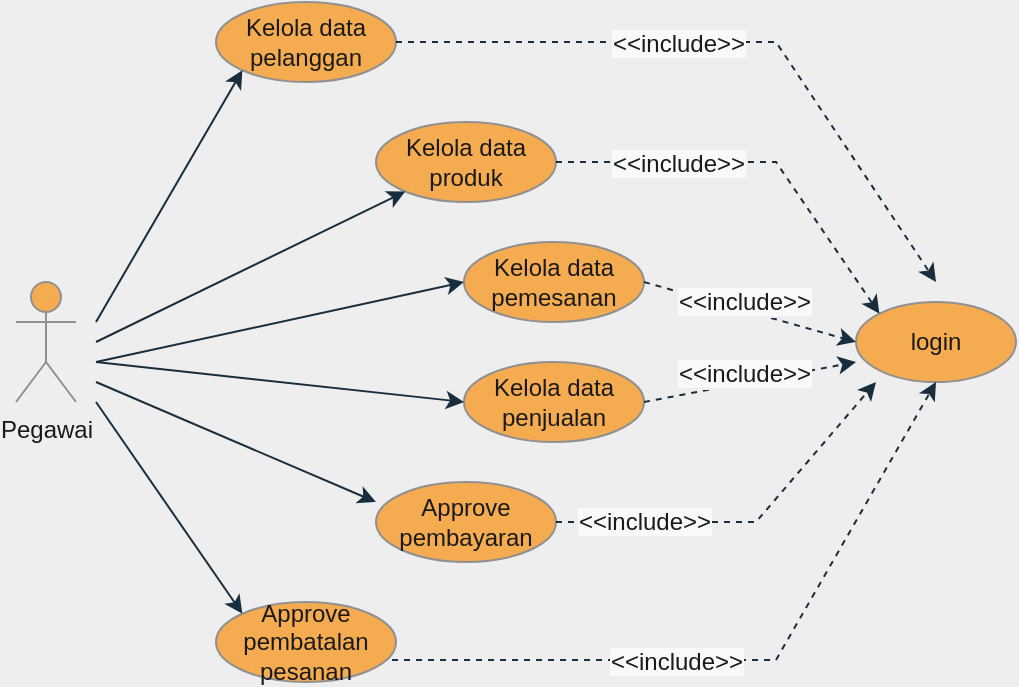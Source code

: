 <mxfile version="20.0.4" type="device" pages="19"><diagram id="dD9pP9NL2vIzcngMcFw6" name="use case pegawai"><mxGraphModel dx="1210" dy="619" grid="1" gridSize="10" guides="1" tooltips="1" connect="1" arrows="1" fold="1" page="1" pageScale="1" pageWidth="827" pageHeight="1169" background="#EEEEEE" math="0" shadow="0"><root><mxCell id="0"/><mxCell id="1" parent="0"/><mxCell id="60vwrpalLE8dzFZLCJx6-5" value="Pegawai&lt;br&gt;" style="shape=umlActor;verticalLabelPosition=bottom;verticalAlign=top;html=1;outlineConnect=0;fillColor=#F5AB50;strokeColor=#909090;fontColor=#1A1A1A;" parent="1" vertex="1"><mxGeometry x="100" y="280" width="30" height="60" as="geometry"/></mxCell><mxCell id="60vwrpalLE8dzFZLCJx6-7" value="login" style="ellipse;whiteSpace=wrap;html=1;fillColor=#F5AB50;strokeColor=#909090;fontColor=#1A1A1A;" parent="1" vertex="1"><mxGeometry x="520" y="290" width="80" height="40" as="geometry"/></mxCell><mxCell id="60vwrpalLE8dzFZLCJx6-8" value="Kelola data produk" style="ellipse;whiteSpace=wrap;html=1;fillColor=#F5AB50;strokeColor=#909090;fontColor=#1A1A1A;" parent="1" vertex="1"><mxGeometry x="280" y="200" width="90" height="40" as="geometry"/></mxCell><mxCell id="60vwrpalLE8dzFZLCJx6-9" value="Kelola data pelanggan" style="ellipse;whiteSpace=wrap;html=1;fillColor=#F5AB50;strokeColor=#909090;fontColor=#1A1A1A;" parent="1" vertex="1"><mxGeometry x="200" y="140" width="90" height="40" as="geometry"/></mxCell><mxCell id="60vwrpalLE8dzFZLCJx6-10" value="Kelola data pemesanan" style="ellipse;whiteSpace=wrap;html=1;fillColor=#F5AB50;strokeColor=#909090;fontColor=#1A1A1A;" parent="1" vertex="1"><mxGeometry x="324" y="260" width="90" height="40" as="geometry"/></mxCell><mxCell id="60vwrpalLE8dzFZLCJx6-11" value="Approve pembayaran" style="ellipse;whiteSpace=wrap;html=1;fillColor=#F5AB50;strokeColor=#909090;fontColor=#1A1A1A;" parent="1" vertex="1"><mxGeometry x="280" y="380" width="90" height="40" as="geometry"/></mxCell><mxCell id="60vwrpalLE8dzFZLCJx6-12" value="Approve pembatalan pesanan" style="ellipse;whiteSpace=wrap;html=1;fillColor=#F5AB50;strokeColor=#909090;fontColor=#1A1A1A;" parent="1" vertex="1"><mxGeometry x="200" y="440" width="90" height="40" as="geometry"/></mxCell><mxCell id="60vwrpalLE8dzFZLCJx6-17" value="" style="endArrow=classic;html=1;rounded=0;entryX=0;entryY=1;entryDx=0;entryDy=0;labelBackgroundColor=#EEEEEE;strokeColor=#182E3E;fontColor=#1A1A1A;" parent="1" target="60vwrpalLE8dzFZLCJx6-9" edge="1"><mxGeometry width="50" height="50" relative="1" as="geometry"><mxPoint x="140" y="300" as="sourcePoint"/><mxPoint x="180" y="240" as="targetPoint"/></mxGeometry></mxCell><mxCell id="60vwrpalLE8dzFZLCJx6-19" value="" style="endArrow=classic;html=1;rounded=0;labelBackgroundColor=#EEEEEE;strokeColor=#182E3E;fontColor=#1A1A1A;" parent="1" target="60vwrpalLE8dzFZLCJx6-8" edge="1"><mxGeometry width="50" height="50" relative="1" as="geometry"><mxPoint x="140" y="310" as="sourcePoint"/><mxPoint x="200" y="270" as="targetPoint"/></mxGeometry></mxCell><mxCell id="60vwrpalLE8dzFZLCJx6-20" value="" style="endArrow=classic;html=1;rounded=0;entryX=0;entryY=0.5;entryDx=0;entryDy=0;labelBackgroundColor=#EEEEEE;strokeColor=#182E3E;fontColor=#1A1A1A;" parent="1" target="60vwrpalLE8dzFZLCJx6-10" edge="1"><mxGeometry width="50" height="50" relative="1" as="geometry"><mxPoint x="140" y="320" as="sourcePoint"/><mxPoint x="210" y="320" as="targetPoint"/></mxGeometry></mxCell><mxCell id="60vwrpalLE8dzFZLCJx6-22" value="" style="endArrow=classic;html=1;rounded=0;entryX=0;entryY=0.25;entryDx=0;entryDy=0;entryPerimeter=0;labelBackgroundColor=#EEEEEE;strokeColor=#182E3E;fontColor=#1A1A1A;" parent="1" target="60vwrpalLE8dzFZLCJx6-11" edge="1"><mxGeometry width="50" height="50" relative="1" as="geometry"><mxPoint x="140" y="330" as="sourcePoint"/><mxPoint x="200" y="330" as="targetPoint"/></mxGeometry></mxCell><mxCell id="60vwrpalLE8dzFZLCJx6-23" value="" style="endArrow=classic;html=1;rounded=0;entryX=0;entryY=0;entryDx=0;entryDy=0;labelBackgroundColor=#EEEEEE;strokeColor=#182E3E;fontColor=#1A1A1A;" parent="1" target="60vwrpalLE8dzFZLCJx6-12" edge="1"><mxGeometry width="50" height="50" relative="1" as="geometry"><mxPoint x="140" y="340" as="sourcePoint"/><mxPoint x="160" y="360" as="targetPoint"/></mxGeometry></mxCell><mxCell id="60vwrpalLE8dzFZLCJx6-29" value="" style="endArrow=classic;html=1;rounded=0;dashed=1;strokeColor=#182E3E;exitX=1;exitY=0.5;exitDx=0;exitDy=0;labelBackgroundColor=#EEEEEE;fontColor=#1A1A1A;" parent="1" source="60vwrpalLE8dzFZLCJx6-9" edge="1"><mxGeometry width="50" height="50" relative="1" as="geometry"><mxPoint x="390" y="230" as="sourcePoint"/><mxPoint x="560" y="280" as="targetPoint"/><Array as="points"><mxPoint x="480" y="160"/></Array></mxGeometry></mxCell><mxCell id="60vwrpalLE8dzFZLCJx6-41" value="&lt;span style=&quot;font-size: 12px; background-color: rgb(248, 249, 250);&quot;&gt;&amp;lt;&amp;lt;include&amp;gt;&amp;gt;&lt;/span&gt;" style="edgeLabel;html=1;align=center;verticalAlign=middle;resizable=0;points=[];labelBackgroundColor=#EEEEEE;fontColor=#1A1A1A;" parent="60vwrpalLE8dzFZLCJx6-29" vertex="1" connectable="0"><mxGeometry x="0.522" relative="1" as="geometry"><mxPoint x="-85" y="-53" as="offset"/></mxGeometry></mxCell><mxCell id="60vwrpalLE8dzFZLCJx6-31" value="" style="endArrow=classic;html=1;rounded=0;dashed=1;strokeColor=#182E3E;exitX=1;exitY=0.5;exitDx=0;exitDy=0;entryX=0;entryY=0;entryDx=0;entryDy=0;labelBackgroundColor=#EEEEEE;fontColor=#1A1A1A;" parent="1" source="60vwrpalLE8dzFZLCJx6-8" target="60vwrpalLE8dzFZLCJx6-7" edge="1"><mxGeometry width="50" height="50" relative="1" as="geometry"><mxPoint x="390" y="230" as="sourcePoint"/><mxPoint x="440" y="180" as="targetPoint"/><Array as="points"><mxPoint x="480" y="220"/></Array></mxGeometry></mxCell><mxCell id="60vwrpalLE8dzFZLCJx6-32" value="&lt;span style=&quot;font-size: 12px; background-color: rgb(248, 249, 250);&quot;&gt;&amp;lt;&amp;lt;include&amp;gt;&amp;gt;&lt;/span&gt;" style="edgeLabel;html=1;align=center;verticalAlign=middle;resizable=0;points=[];labelBackgroundColor=#EEEEEE;fontColor=#1A1A1A;" parent="60vwrpalLE8dzFZLCJx6-31" vertex="1" connectable="0"><mxGeometry x="0.124" y="2" relative="1" as="geometry"><mxPoint x="-53" y="-1" as="offset"/></mxGeometry></mxCell><mxCell id="60vwrpalLE8dzFZLCJx6-33" value="" style="endArrow=classic;html=1;rounded=0;dashed=1;strokeColor=#182E3E;exitX=1;exitY=0.5;exitDx=0;exitDy=0;entryX=0;entryY=0.5;entryDx=0;entryDy=0;labelBackgroundColor=#EEEEEE;fontColor=#1A1A1A;" parent="1" source="60vwrpalLE8dzFZLCJx6-10" target="60vwrpalLE8dzFZLCJx6-7" edge="1"><mxGeometry width="50" height="50" relative="1" as="geometry"><mxPoint x="390" y="230" as="sourcePoint"/><mxPoint x="440" y="180" as="targetPoint"/></mxGeometry></mxCell><mxCell id="60vwrpalLE8dzFZLCJx6-34" value="&lt;span style=&quot;font-size: 12px; background-color: rgb(248, 249, 250);&quot;&gt;&amp;lt;&amp;lt;include&amp;gt;&amp;gt;&lt;/span&gt;" style="edgeLabel;html=1;align=center;verticalAlign=middle;resizable=0;points=[];labelBackgroundColor=#EEEEEE;fontColor=#1A1A1A;" parent="60vwrpalLE8dzFZLCJx6-33" vertex="1" connectable="0"><mxGeometry x="0.417" relative="1" as="geometry"><mxPoint x="-25" y="-11" as="offset"/></mxGeometry></mxCell><mxCell id="60vwrpalLE8dzFZLCJx6-35" value="" style="endArrow=classic;html=1;rounded=0;dashed=1;strokeColor=#182E3E;exitX=1;exitY=0.5;exitDx=0;exitDy=0;labelBackgroundColor=#EEEEEE;fontColor=#1A1A1A;" parent="1" source="60vwrpalLE8dzFZLCJx6-11" edge="1"><mxGeometry width="50" height="50" relative="1" as="geometry"><mxPoint x="400" y="370" as="sourcePoint"/><mxPoint x="530" y="330" as="targetPoint"/><Array as="points"><mxPoint x="470" y="400"/></Array></mxGeometry></mxCell><mxCell id="60vwrpalLE8dzFZLCJx6-36" value="&lt;span style=&quot;font-size: 12px; background-color: rgb(248, 249, 250);&quot;&gt;&amp;lt;&amp;lt;include&amp;gt;&amp;gt;&lt;/span&gt;" style="edgeLabel;html=1;align=center;verticalAlign=middle;resizable=0;points=[];labelBackgroundColor=#EEEEEE;fontColor=#1A1A1A;" parent="60vwrpalLE8dzFZLCJx6-35" vertex="1" connectable="0"><mxGeometry x="0.098" y="2" relative="1" as="geometry"><mxPoint x="-58" y="5" as="offset"/></mxGeometry></mxCell><mxCell id="60vwrpalLE8dzFZLCJx6-37" value="" style="endArrow=classic;html=1;rounded=0;dashed=1;strokeColor=#182E3E;entryX=0.5;entryY=1;entryDx=0;entryDy=0;labelBackgroundColor=#EEEEEE;fontColor=#1A1A1A;exitX=0.978;exitY=0.725;exitDx=0;exitDy=0;exitPerimeter=0;" parent="1" source="60vwrpalLE8dzFZLCJx6-12" target="60vwrpalLE8dzFZLCJx6-7" edge="1"><mxGeometry width="50" height="50" relative="1" as="geometry"><mxPoint x="270" y="420" as="sourcePoint"/><mxPoint x="320" y="370" as="targetPoint"/><Array as="points"><mxPoint x="480" y="469"/></Array></mxGeometry></mxCell><mxCell id="60vwrpalLE8dzFZLCJx6-40" value="&lt;span style=&quot;font-size: 12px; background-color: rgb(248, 249, 250);&quot;&gt;&amp;lt;&amp;lt;include&amp;gt;&amp;gt;&lt;/span&gt;" style="edgeLabel;html=1;align=center;verticalAlign=middle;resizable=0;points=[];labelBackgroundColor=#EEEEEE;fontColor=#1A1A1A;" parent="60vwrpalLE8dzFZLCJx6-37" vertex="1" connectable="0"><mxGeometry x="0.143" y="-4" relative="1" as="geometry"><mxPoint x="-58" y="7" as="offset"/></mxGeometry></mxCell><mxCell id="bFUaLrXy4INhDrEH14-g-1" value="Kelola data penjualan" style="ellipse;whiteSpace=wrap;html=1;fillColor=#F5AB50;strokeColor=#909090;fontColor=#1A1A1A;" parent="1" vertex="1"><mxGeometry x="324" y="320" width="90" height="40" as="geometry"/></mxCell><mxCell id="bFUaLrXy4INhDrEH14-g-2" value="" style="endArrow=classic;html=1;rounded=0;entryX=0;entryY=0.5;entryDx=0;entryDy=0;labelBackgroundColor=#EEEEEE;strokeColor=#182E3E;fontColor=#1A1A1A;" parent="1" target="bFUaLrXy4INhDrEH14-g-1" edge="1"><mxGeometry width="50" height="50" relative="1" as="geometry"><mxPoint x="140" y="320" as="sourcePoint"/><mxPoint x="334" y="300" as="targetPoint"/></mxGeometry></mxCell><mxCell id="bFUaLrXy4INhDrEH14-g-3" value="" style="endArrow=classic;html=1;rounded=0;dashed=1;strokeColor=#182E3E;exitX=1;exitY=0.5;exitDx=0;exitDy=0;labelBackgroundColor=#EEEEEE;fontColor=#1A1A1A;" parent="1" source="bFUaLrXy4INhDrEH14-g-1" edge="1"><mxGeometry width="50" height="50" relative="1" as="geometry"><mxPoint x="424" y="300" as="sourcePoint"/><mxPoint x="520" y="320" as="targetPoint"/></mxGeometry></mxCell><mxCell id="bFUaLrXy4INhDrEH14-g-4" value="&lt;span style=&quot;font-size: 12px; background-color: rgb(248, 249, 250);&quot;&gt;&amp;lt;&amp;lt;include&amp;gt;&amp;gt;&lt;/span&gt;" style="edgeLabel;html=1;align=center;verticalAlign=middle;resizable=0;points=[];labelBackgroundColor=#EEEEEE;fontColor=#1A1A1A;" parent="bFUaLrXy4INhDrEH14-g-3" vertex="1" connectable="0"><mxGeometry x="0.417" relative="1" as="geometry"><mxPoint x="-25" as="offset"/></mxGeometry></mxCell></root></mxGraphModel></diagram><diagram id="yMtdfeSOjCsfIse6pnHq" name="Use case pelanggan"><mxGraphModel dx="868" dy="1629" grid="1" gridSize="10" guides="1" tooltips="1" connect="1" arrows="1" fold="1" page="1" pageScale="1" pageWidth="827" pageHeight="1169" background="#EEEEEE" math="0" shadow="0"><root><mxCell id="0"/><mxCell id="1" parent="0"/><mxCell id="7ztRPmFHrJqywGssaxpG-1" value="Pelanggan" style="shape=umlActor;verticalLabelPosition=bottom;verticalAlign=top;html=1;outlineConnect=0;fillColor=#F5AB50;strokeColor=#909090;fontColor=#1A1A1A;" parent="1" vertex="1"><mxGeometry x="130" y="-310" width="30" height="60" as="geometry"/></mxCell><mxCell id="7ztRPmFHrJqywGssaxpG-2" value="login" style="ellipse;whiteSpace=wrap;html=1;fillColor=#F5AB50;strokeColor=#909090;fontColor=#1A1A1A;" parent="1" vertex="1"><mxGeometry x="570" y="-303.75" width="80" height="47.5" as="geometry"/></mxCell><mxCell id="7ztRPmFHrJqywGssaxpG-7" value="lihat progres pesanan" style="ellipse;whiteSpace=wrap;html=1;fillColor=#F5AB50;strokeColor=#909090;fontColor=#1A1A1A;" parent="1" vertex="1"><mxGeometry x="340" y="-201.25" width="81" height="50" as="geometry"/></mxCell><mxCell id="7ztRPmFHrJqywGssaxpG-8" value="input data pesanan" style="ellipse;whiteSpace=wrap;html=1;fillColor=#F5AB50;strokeColor=#909090;fontColor=#1A1A1A;" parent="1" vertex="1"><mxGeometry x="374" y="-340" width="80" height="45" as="geometry"/></mxCell><mxCell id="7ztRPmFHrJqywGssaxpG-9" value="Lihat Produk" style="ellipse;whiteSpace=wrap;html=1;fillColor=#F5AB50;strokeColor=#909090;fontColor=#1A1A1A;" parent="1" vertex="1"><mxGeometry x="240" y="-470" width="80" height="50" as="geometry"/></mxCell><mxCell id="7ztRPmFHrJqywGssaxpG-10" value="lihat detail produk" style="ellipse;whiteSpace=wrap;html=1;fillColor=#F5AB50;strokeColor=#909090;fontColor=#1A1A1A;" parent="1" vertex="1"><mxGeometry x="335.5" y="-410" width="90" height="50" as="geometry"/></mxCell><mxCell id="7ztRPmFHrJqywGssaxpG-11" value="batalkan pesanan" style="ellipse;whiteSpace=wrap;html=1;fillColor=#F5AB50;strokeColor=#909090;fontColor=#1A1A1A;" parent="1" vertex="1"><mxGeometry x="374" y="-270" width="80" height="47.5" as="geometry"/></mxCell><mxCell id="7ztRPmFHrJqywGssaxpG-12" value="Upload bukti pembayaran" style="ellipse;whiteSpace=wrap;html=1;fillColor=#F5AB50;strokeColor=#909090;fontColor=#1A1A1A;" parent="1" vertex="1"><mxGeometry x="240" y="-140" width="80" height="42.5" as="geometry"/></mxCell><mxCell id="7ztRPmFHrJqywGssaxpG-18" value="" style="endArrow=classic;html=1;rounded=0;dashed=1;exitX=1;exitY=0.5;exitDx=0;exitDy=0;entryX=0.5;entryY=0;entryDx=0;entryDy=0;labelBackgroundColor=#EEEEEE;strokeColor=#182E3E;fontColor=#1A1A1A;" parent="1" source="7ztRPmFHrJqywGssaxpG-9" target="7ztRPmFHrJqywGssaxpG-2" edge="1"><mxGeometry width="50" height="50" relative="1" as="geometry"><mxPoint x="390" y="-220" as="sourcePoint"/><mxPoint x="440" y="-270" as="targetPoint"/><Array as="points"><mxPoint x="550" y="-440"/></Array></mxGeometry></mxCell><mxCell id="5BA-rJRY6tCN62C4J0_w-8" value="&amp;lt;&amp;lt;include&amp;gt;&amp;gt;" style="edgeLabel;html=1;align=center;verticalAlign=middle;resizable=0;points=[];labelBackgroundColor=#EEEEEE;fontColor=#1A1A1A;" parent="7ztRPmFHrJqywGssaxpG-18" vertex="1" connectable="0"><mxGeometry x="-0.041" y="2" relative="1" as="geometry"><mxPoint as="offset"/></mxGeometry></mxCell><mxCell id="5BA-rJRY6tCN62C4J0_w-3" value="" style="endArrow=classic;html=1;rounded=0;dashed=1;entryX=0.288;entryY=0.016;entryDx=0;entryDy=0;entryPerimeter=0;labelBackgroundColor=#EEEEEE;strokeColor=#182E3E;fontColor=#1A1A1A;" parent="1" target="7ztRPmFHrJqywGssaxpG-2" edge="1"><mxGeometry width="50" height="50" relative="1" as="geometry"><mxPoint x="430" y="-390" as="sourcePoint"/><mxPoint x="520" y="-410" as="targetPoint"/><Array as="points"><mxPoint x="540" y="-390"/></Array></mxGeometry></mxCell><mxCell id="5BA-rJRY6tCN62C4J0_w-9" value="&amp;lt;&amp;lt;include&amp;gt;&amp;gt;" style="edgeLabel;html=1;align=center;verticalAlign=middle;resizable=0;points=[];labelBackgroundColor=#EEEEEE;fontColor=#1A1A1A;" parent="5BA-rJRY6tCN62C4J0_w-3" vertex="1" connectable="0"><mxGeometry x="-0.093" relative="1" as="geometry"><mxPoint x="-26" as="offset"/></mxGeometry></mxCell><mxCell id="5BA-rJRY6tCN62C4J0_w-5" value="" style="endArrow=classic;html=1;rounded=0;dashed=1;exitX=1;exitY=0.5;exitDx=0;exitDy=0;entryX=0;entryY=1;entryDx=0;entryDy=0;labelBackgroundColor=#EEEEEE;strokeColor=#182E3E;fontColor=#1A1A1A;" parent="1" target="7ztRPmFHrJqywGssaxpG-2" edge="1"><mxGeometry width="50" height="50" relative="1" as="geometry"><mxPoint x="454" y="-243.48" as="sourcePoint"/><mxPoint x="581.266" y="-222.502" as="targetPoint"/><Array as="points"><mxPoint x="530" y="-242.98"/></Array></mxGeometry></mxCell><mxCell id="5BA-rJRY6tCN62C4J0_w-11" value="&amp;lt;&amp;lt;include&amp;gt;&amp;gt;" style="edgeLabel;html=1;align=center;verticalAlign=middle;resizable=0;points=[];labelBackgroundColor=#EEEEEE;fontColor=#1A1A1A;" parent="5BA-rJRY6tCN62C4J0_w-5" vertex="1" connectable="0"><mxGeometry x="-0.238" relative="1" as="geometry"><mxPoint x="-14" y="-3" as="offset"/></mxGeometry></mxCell><mxCell id="5BA-rJRY6tCN62C4J0_w-4" value="" style="endArrow=classic;html=1;rounded=0;dashed=1;exitX=1;exitY=0.5;exitDx=0;exitDy=0;entryX=0;entryY=0;entryDx=0;entryDy=0;labelBackgroundColor=#EEEEEE;strokeColor=#182E3E;fontColor=#1A1A1A;" parent="1" source="7ztRPmFHrJqywGssaxpG-8" target="7ztRPmFHrJqywGssaxpG-2" edge="1"><mxGeometry width="50" height="50" relative="1" as="geometry"><mxPoint x="500" y="-300" as="sourcePoint"/><mxPoint x="550" y="-350" as="targetPoint"/><Array as="points"><mxPoint x="530" y="-320"/></Array></mxGeometry></mxCell><mxCell id="5BA-rJRY6tCN62C4J0_w-10" value="&amp;lt;&amp;lt;include&amp;gt;&amp;gt;" style="edgeLabel;html=1;align=center;verticalAlign=middle;resizable=0;points=[];labelBackgroundColor=#EEEEEE;fontColor=#1A1A1A;" parent="5BA-rJRY6tCN62C4J0_w-4" vertex="1" connectable="0"><mxGeometry x="-0.268" y="-3" relative="1" as="geometry"><mxPoint as="offset"/></mxGeometry></mxCell><mxCell id="5BA-rJRY6tCN62C4J0_w-6" value="" style="endArrow=classic;html=1;rounded=0;dashed=1;entryX=0.3;entryY=1.005;entryDx=0;entryDy=0;entryPerimeter=0;labelBackgroundColor=#EEEEEE;strokeColor=#182E3E;fontColor=#1A1A1A;" parent="1" target="7ztRPmFHrJqywGssaxpG-2" edge="1"><mxGeometry width="50" height="50" relative="1" as="geometry"><mxPoint x="421" y="-173.51" as="sourcePoint"/><mxPoint x="584.04" y="-86.5" as="targetPoint"/><Array as="points"><mxPoint x="540" y="-170"/></Array></mxGeometry></mxCell><mxCell id="5BA-rJRY6tCN62C4J0_w-12" value="&amp;lt;&amp;lt;include&amp;gt;&amp;gt;" style="edgeLabel;html=1;align=center;verticalAlign=middle;resizable=0;points=[];labelBackgroundColor=#EEEEEE;fontColor=#1A1A1A;" parent="5BA-rJRY6tCN62C4J0_w-6" vertex="1" connectable="0"><mxGeometry x="-0.253" y="-2" relative="1" as="geometry"><mxPoint x="-13" as="offset"/></mxGeometry></mxCell><mxCell id="5BA-rJRY6tCN62C4J0_w-7" value="" style="endArrow=classic;html=1;rounded=0;dashed=1;exitX=1;exitY=0.5;exitDx=0;exitDy=0;entryX=0.5;entryY=1;entryDx=0;entryDy=0;labelBackgroundColor=#EEEEEE;strokeColor=#182E3E;fontColor=#1A1A1A;" parent="1" target="7ztRPmFHrJqywGssaxpG-2" edge="1"><mxGeometry width="50" height="50" relative="1" as="geometry"><mxPoint x="310" y="-120" as="sourcePoint"/><mxPoint x="630" y="-60" as="targetPoint"/><Array as="points"><mxPoint x="550" y="-120"/></Array></mxGeometry></mxCell><mxCell id="5BA-rJRY6tCN62C4J0_w-13" value="&amp;lt;&amp;lt;include&amp;gt;&amp;gt;" style="edgeLabel;html=1;align=center;verticalAlign=middle;resizable=0;points=[];labelBackgroundColor=#EEEEEE;fontColor=#1A1A1A;" parent="5BA-rJRY6tCN62C4J0_w-7" vertex="1" connectable="0"><mxGeometry x="-0.142" y="2" relative="1" as="geometry"><mxPoint as="offset"/></mxGeometry></mxCell><mxCell id="5BA-rJRY6tCN62C4J0_w-17" value="" style="endArrow=classic;html=1;rounded=0;labelBackgroundColor=#EEEEEE;strokeColor=#182E3E;fontColor=#1A1A1A;" parent="1" edge="1"><mxGeometry width="50" height="50" relative="1" as="geometry"><mxPoint x="150" y="-320" as="sourcePoint"/><mxPoint x="230" y="-430" as="targetPoint"/><Array as="points"><mxPoint x="200" y="-410"/></Array></mxGeometry></mxCell><mxCell id="5BA-rJRY6tCN62C4J0_w-20" value="" style="endArrow=classic;html=1;rounded=0;exitX=0.5;exitY=0;exitDx=0;exitDy=0;exitPerimeter=0;entryX=0;entryY=0.5;entryDx=0;entryDy=0;labelBackgroundColor=#EEEEEE;strokeColor=#182E3E;fontColor=#1A1A1A;" parent="1" target="7ztRPmFHrJqywGssaxpG-10" edge="1"><mxGeometry width="50" height="50" relative="1" as="geometry"><mxPoint x="155" y="-300" as="sourcePoint"/><mxPoint x="240" y="-420" as="targetPoint"/><Array as="points"><mxPoint x="290" y="-370"/></Array></mxGeometry></mxCell><mxCell id="5BA-rJRY6tCN62C4J0_w-21" value="" style="endArrow=classic;html=1;rounded=0;exitX=0.5;exitY=0;exitDx=0;exitDy=0;exitPerimeter=0;labelBackgroundColor=#EEEEEE;strokeColor=#182E3E;fontColor=#1A1A1A;" parent="1" edge="1"><mxGeometry width="50" height="50" relative="1" as="geometry"><mxPoint x="165" y="-290" as="sourcePoint"/><mxPoint x="370" y="-320" as="targetPoint"/><Array as="points"/></mxGeometry></mxCell><mxCell id="5BA-rJRY6tCN62C4J0_w-22" value="" style="endArrow=classic;html=1;rounded=0;entryX=0.013;entryY=0.379;entryDx=0;entryDy=0;entryPerimeter=0;labelBackgroundColor=#EEEEEE;strokeColor=#182E3E;fontColor=#1A1A1A;" parent="1" target="7ztRPmFHrJqywGssaxpG-11" edge="1"><mxGeometry width="50" height="50" relative="1" as="geometry"><mxPoint x="160" y="-280" as="sourcePoint"/><mxPoint x="380" y="-310" as="targetPoint"/><Array as="points"/></mxGeometry></mxCell><mxCell id="5BA-rJRY6tCN62C4J0_w-24" value="" style="endArrow=classic;html=1;rounded=0;exitX=0.5;exitY=0;exitDx=0;exitDy=0;exitPerimeter=0;entryX=0.012;entryY=0.225;entryDx=0;entryDy=0;entryPerimeter=0;labelBackgroundColor=#EEEEEE;strokeColor=#182E3E;fontColor=#1A1A1A;" parent="1" target="7ztRPmFHrJqywGssaxpG-7" edge="1"><mxGeometry width="50" height="50" relative="1" as="geometry"><mxPoint x="155" y="-270" as="sourcePoint"/><mxPoint x="335.5" y="-355" as="targetPoint"/><Array as="points"><mxPoint x="290" y="-200"/></Array></mxGeometry></mxCell><mxCell id="5BA-rJRY6tCN62C4J0_w-25" value="" style="endArrow=classic;html=1;rounded=0;entryX=0;entryY=0.265;entryDx=0;entryDy=0;entryPerimeter=0;labelBackgroundColor=#EEEEEE;strokeColor=#182E3E;fontColor=#1A1A1A;" parent="1" target="7ztRPmFHrJqywGssaxpG-12" edge="1"><mxGeometry width="50" height="50" relative="1" as="geometry"><mxPoint x="170" y="-220" as="sourcePoint"/><mxPoint x="230" y="-370" as="targetPoint"/><Array as="points"><mxPoint x="200" y="-160"/></Array></mxGeometry></mxCell></root></mxGraphModel></diagram><diagram id="_YuOrExUcP3JvRvluaF_" name="Use Case Pemilik"><mxGraphModel dx="1210" dy="619" grid="1" gridSize="10" guides="1" tooltips="1" connect="1" arrows="1" fold="1" page="1" pageScale="1" pageWidth="827" pageHeight="1169" background="#EEEEEE" math="0" shadow="0"><root><mxCell id="0"/><mxCell id="1" parent="0"/><mxCell id="Y2s0dMd_EpMMdov8KOSV-1" value="Pemilik&lt;br&gt;" style="shape=umlActor;verticalLabelPosition=bottom;verticalAlign=top;html=1;outlineConnect=0;rounded=0;sketch=0;fontColor=#1A1A1A;strokeColor=#909090;fillColor=#F5AB50;" parent="1" vertex="1"><mxGeometry x="160" y="120" width="30" height="60" as="geometry"/></mxCell><mxCell id="Y2s0dMd_EpMMdov8KOSV-2" value="login" style="ellipse;whiteSpace=wrap;html=1;rounded=0;sketch=0;fontColor=#1A1A1A;strokeColor=#909090;fillColor=#F5AB50;" parent="1" vertex="1"><mxGeometry x="560" y="130" width="90" height="50" as="geometry"/></mxCell><mxCell id="Y2s0dMd_EpMMdov8KOSV-3" value="Melihat laporan penjualan" style="ellipse;whiteSpace=wrap;html=1;rounded=0;sketch=0;fontColor=#1A1A1A;strokeColor=#909090;fillColor=#F5AB50;" parent="1" vertex="1"><mxGeometry x="330" y="75" width="90" height="50" as="geometry"/></mxCell><mxCell id="Y2s0dMd_EpMMdov8KOSV-4" value="Kelola data admin" style="ellipse;whiteSpace=wrap;html=1;rounded=0;sketch=0;fontColor=#1A1A1A;strokeColor=#909090;fillColor=#F5AB50;" parent="1" vertex="1"><mxGeometry x="324" y="190" width="90" height="50" as="geometry"/></mxCell><mxCell id="Y2s0dMd_EpMMdov8KOSV-5" value="" style="endArrow=classic;html=1;rounded=0;sketch=0;fontColor=#1A1A1A;strokeColor=#182E3E;entryX=0;entryY=0.7;entryDx=0;entryDy=0;entryPerimeter=0;labelBackgroundColor=#EEEEEE;" parent="1" target="Y2s0dMd_EpMMdov8KOSV-3" edge="1"><mxGeometry width="50" height="50" relative="1" as="geometry"><mxPoint x="190" y="150" as="sourcePoint"/><mxPoint x="240" y="100" as="targetPoint"/><Array as="points"><mxPoint x="260" y="120"/></Array></mxGeometry></mxCell><mxCell id="Y2s0dMd_EpMMdov8KOSV-6" value="" style="endArrow=classic;html=1;rounded=0;sketch=0;fontColor=#1A1A1A;strokeColor=#182E3E;labelBackgroundColor=#EEEEEE;" parent="1" edge="1"><mxGeometry width="50" height="50" relative="1" as="geometry"><mxPoint x="190" y="160" as="sourcePoint"/><mxPoint x="320" y="200" as="targetPoint"/><Array as="points"><mxPoint x="260" y="190"/></Array></mxGeometry></mxCell><mxCell id="AKAg1sZ5mFW-pu_Sjk-e-5" value="" style="endArrow=classic;html=1;rounded=0;sketch=0;fontColor=#1A1A1A;strokeColor=#182E3E;dashed=1;labelBackgroundColor=#EEEEEE;" parent="1" target="Y2s0dMd_EpMMdov8KOSV-2" edge="1"><mxGeometry width="50" height="50" relative="1" as="geometry"><mxPoint x="420" y="100" as="sourcePoint"/><mxPoint x="550" y="120" as="targetPoint"/><Array as="points"><mxPoint x="530" y="100"/></Array></mxGeometry></mxCell><mxCell id="ITUfkdC0Rnq6HtxqCI08-1" value="&lt;span style=&quot;color: rgba(0, 0, 0, 0); font-family: monospace; font-size: 0px; text-align: start; background-color: rgb(248, 249, 250);&quot;&gt;%3CmxGraphModel%3E%3Croot%3E%3CmxCell%20id%3D%220%22%2F%3E%3CmxCell%20id%3D%221%22%20parent%3D%220%22%2F%3E%3CmxCell%20id%3D%222%22%20value%3D%22%22%20style%3D%22endArrow%3Dclassic%3Bhtml%3D1%3Brounded%3D1%3Bsketch%3D0%3BfontColor%3D%23393C56%3BstrokeColor%3D%23E07A5F%3BfillColor%3D%23F2CC8F%3Bcurved%3D0%3B%22%20edge%3D%221%22%20parent%3D%221%22%3E%3CmxGeometry%20width%3D%2250%22%20height%3D%2250%22%20relative%3D%221%22%20as%3D%22geometry%22%3E%3CmxPoint%20x%3D%22420%22%20y%3D%22100%22%20as%3D%22sourcePoint%22%2F%3E%3CmxPoint%20x%3D%22574.845%22%20y%3D%22131.443%22%20as%3D%22targetPoint%22%2F%3E%3CArray%20as%3D%22points%22%3E%3CmxPoint%20x%3D%22540%22%20y%3D%22110%22%2F%3E%3C%2FArray%3E%3C%2FmxGeometry%3E%3C%2FmxCell%3E%3C%2Froot%3E%3C%2FmxGraphModel&lt;/span&gt;" style="edgeLabel;html=1;align=center;verticalAlign=middle;resizable=0;points=[];fontColor=#1A1A1A;labelBackgroundColor=#EEEEEE;" parent="AKAg1sZ5mFW-pu_Sjk-e-5" vertex="1" connectable="0"><mxGeometry x="0.128" y="2" relative="1" as="geometry"><mxPoint as="offset"/></mxGeometry></mxCell><mxCell id="USm3C7DkZu28YAg_MtZW-1" value="&lt;span style=&quot;background-color: rgb(244, 241, 222);&quot;&gt;&amp;lt;&amp;lt;include&amp;gt;&amp;gt;&lt;/span&gt;" style="edgeLabel;html=1;align=center;verticalAlign=middle;resizable=0;points=[];fontColor=#1A1A1A;labelBackgroundColor=#EEEEEE;" parent="AKAg1sZ5mFW-pu_Sjk-e-5" vertex="1" connectable="0"><mxGeometry x="-0.091" y="2" relative="1" as="geometry"><mxPoint x="-17" as="offset"/></mxGeometry></mxCell><mxCell id="AKAg1sZ5mFW-pu_Sjk-e-6" value="" style="endArrow=classic;html=1;rounded=0;sketch=0;fontColor=#1A1A1A;strokeColor=#182E3E;dashed=1;labelBackgroundColor=#EEEEEE;" parent="1" edge="1"><mxGeometry width="50" height="50" relative="1" as="geometry"><mxPoint x="420" y="210" as="sourcePoint"/><mxPoint x="580" y="180" as="targetPoint"/><Array as="points"><mxPoint x="530" y="210"/></Array></mxGeometry></mxCell><mxCell id="USm3C7DkZu28YAg_MtZW-2" value="&lt;span style=&quot;background-color: rgb(244, 241, 222);&quot;&gt;&amp;lt;&amp;lt;include&amp;gt;&amp;gt;&lt;/span&gt;" style="edgeLabel;html=1;align=center;verticalAlign=middle;resizable=0;points=[];fontColor=#1A1A1A;labelBackgroundColor=#EEEEEE;" parent="AKAg1sZ5mFW-pu_Sjk-e-6" vertex="1" connectable="0"><mxGeometry x="-0.153" y="-1" relative="1" as="geometry"><mxPoint x="-11" as="offset"/></mxGeometry></mxCell></root></mxGraphModel></diagram><diagram id="reRUywoQNyTLu0KFE9mW" name="AD Login"><mxGraphModel dx="1210" dy="548" grid="1" gridSize="10" guides="1" tooltips="1" connect="1" arrows="1" fold="1" page="1" pageScale="1" pageWidth="827" pageHeight="1169" math="0" shadow="0"><root><mxCell id="0"/><mxCell id="1" parent="0"/><mxCell id="SBSc9CftnnMTcrfkBq6e-8" value="" style="ellipse;html=1;shape=startState;fillColor=#000000;strokeColor=#ff0000;" parent="1" vertex="1"><mxGeometry x="120" y="90" width="30" height="30" as="geometry"/></mxCell><mxCell id="SBSc9CftnnMTcrfkBq6e-9" value="" style="edgeStyle=orthogonalEdgeStyle;html=1;verticalAlign=bottom;endArrow=open;endSize=8;strokeColor=#ff0000;rounded=0;" parent="1" source="SBSc9CftnnMTcrfkBq6e-8" edge="1"><mxGeometry relative="1" as="geometry"><mxPoint x="135" y="180" as="targetPoint"/></mxGeometry></mxCell><mxCell id="SBSc9CftnnMTcrfkBq6e-10" value="Buka halaman login" style="rounded=1;whiteSpace=wrap;html=1;arcSize=40;fontColor=#000000;fillColor=#ffffc0;strokeColor=#ff0000;" parent="1" vertex="1"><mxGeometry x="75" y="180" width="120" height="40" as="geometry"/></mxCell><mxCell id="SBSc9CftnnMTcrfkBq6e-11" value="" style="edgeStyle=orthogonalEdgeStyle;html=1;verticalAlign=bottom;endArrow=open;endSize=8;strokeColor=#ff0000;rounded=0;exitX=1;exitY=0.5;exitDx=0;exitDy=0;" parent="1" source="SBSc9CftnnMTcrfkBq6e-10" edge="1"><mxGeometry relative="1" as="geometry"><mxPoint x="320" y="200" as="targetPoint"/></mxGeometry></mxCell><mxCell id="SBSc9CftnnMTcrfkBq6e-12" value="Tampil halaman login" style="rounded=1;whiteSpace=wrap;html=1;arcSize=40;fontColor=#000000;fillColor=#ffffc0;strokeColor=#ff0000;" parent="1" vertex="1"><mxGeometry x="320" y="180" width="120" height="40" as="geometry"/></mxCell><mxCell id="SBSc9CftnnMTcrfkBq6e-13" value="Input username dan password" style="rounded=1;whiteSpace=wrap;html=1;arcSize=40;fontColor=#000000;fillColor=#ffffc0;strokeColor=#ff0000;" parent="1" vertex="1"><mxGeometry x="75" y="270" width="120" height="40" as="geometry"/></mxCell><mxCell id="SBSc9CftnnMTcrfkBq6e-14" value="" style="html=1;verticalAlign=bottom;endArrow=open;strokeColor=#ff0000;rounded=0;exitX=0.183;exitY=1.05;exitDx=0;exitDy=0;exitPerimeter=0;entryX=1;entryY=0;entryDx=0;entryDy=0;" parent="1" edge="1"><mxGeometry relative="1" as="geometry"><mxPoint x="176" y="267" as="targetPoint"/><mxPoint x="322.96" y="219" as="sourcePoint"/></mxGeometry></mxCell><mxCell id="SBSc9CftnnMTcrfkBq6e-15" value="Cek username dan password" style="rounded=1;whiteSpace=wrap;html=1;arcSize=40;fontColor=#000000;fillColor=#ffffc0;strokeColor=#ff0000;" parent="1" vertex="1"><mxGeometry x="320" y="270" width="120" height="40" as="geometry"/></mxCell><mxCell id="SBSc9CftnnMTcrfkBq6e-16" value="" style="edgeStyle=orthogonalEdgeStyle;html=1;verticalAlign=bottom;endArrow=open;endSize=8;strokeColor=#ff0000;rounded=0;exitX=1;exitY=0.5;exitDx=0;exitDy=0;" parent="1" edge="1"><mxGeometry relative="1" as="geometry"><mxPoint x="320" y="289.5" as="targetPoint"/><mxPoint x="195" y="289.5" as="sourcePoint"/></mxGeometry></mxCell><mxCell id="SBSc9CftnnMTcrfkBq6e-17" value="Tampil halaman utama" style="rounded=1;whiteSpace=wrap;html=1;arcSize=40;fontColor=#000000;fillColor=#ffffc0;strokeColor=#ff0000;" parent="1" vertex="1"><mxGeometry x="320" y="460" width="120" height="40" as="geometry"/></mxCell><mxCell id="SBSc9CftnnMTcrfkBq6e-18" value="" style="rhombus;whiteSpace=wrap;html=1;fillColor=#ffffc0;strokeColor=#ff0000;" parent="1" vertex="1"><mxGeometry x="340" y="363" width="80" height="40" as="geometry"/></mxCell><mxCell id="SBSc9CftnnMTcrfkBq6e-19" value="no" style="edgeStyle=orthogonalEdgeStyle;html=1;align=left;verticalAlign=bottom;endArrow=open;endSize=8;strokeColor=#ff0000;rounded=0;exitX=0;exitY=0.5;exitDx=0;exitDy=0;entryX=0.5;entryY=1;entryDx=0;entryDy=0;" parent="1" source="SBSc9CftnnMTcrfkBq6e-18" target="SBSc9CftnnMTcrfkBq6e-13" edge="1"><mxGeometry x="-0.712" relative="1" as="geometry"><mxPoint x="510" y="370" as="targetPoint"/><mxPoint x="410" y="370" as="sourcePoint"/><mxPoint as="offset"/></mxGeometry></mxCell><mxCell id="SBSc9CftnnMTcrfkBq6e-20" value="yes" style="edgeStyle=orthogonalEdgeStyle;html=1;align=left;verticalAlign=top;endArrow=open;endSize=8;strokeColor=#ff0000;rounded=0;entryX=0.5;entryY=0;entryDx=0;entryDy=0;" parent="1" source="SBSc9CftnnMTcrfkBq6e-18" target="SBSc9CftnnMTcrfkBq6e-17" edge="1"><mxGeometry x="-0.333" y="10" relative="1" as="geometry"><mxPoint x="380" y="450" as="targetPoint"/><Array as="points"/><mxPoint as="offset"/></mxGeometry></mxCell><mxCell id="SBSc9CftnnMTcrfkBq6e-21" value="" style="edgeStyle=orthogonalEdgeStyle;html=1;verticalAlign=bottom;endArrow=open;endSize=8;strokeColor=#ff0000;rounded=0;exitX=0.5;exitY=1;exitDx=0;exitDy=0;entryX=0.5;entryY=0;entryDx=0;entryDy=0;" parent="1" source="SBSc9CftnnMTcrfkBq6e-15" target="SBSc9CftnnMTcrfkBq6e-18" edge="1"><mxGeometry relative="1" as="geometry"><mxPoint x="330" y="299.5" as="targetPoint"/><mxPoint x="205" y="299.5" as="sourcePoint"/><Array as="points"><mxPoint x="380" y="340"/><mxPoint x="380" y="340"/></Array></mxGeometry></mxCell><mxCell id="SBSc9CftnnMTcrfkBq6e-23" value="" style="ellipse;html=1;shape=endState;fillColor=#000000;strokeColor=#ff0000;" parent="1" vertex="1"><mxGeometry x="365" y="546" width="30" height="30" as="geometry"/></mxCell><mxCell id="SBSc9CftnnMTcrfkBq6e-24" value="" style="edgeStyle=orthogonalEdgeStyle;html=1;align=left;verticalAlign=top;endArrow=open;endSize=8;strokeColor=#ff0000;rounded=0;entryX=0.5;entryY=0;entryDx=0;entryDy=0;exitX=0.5;exitY=1;exitDx=0;exitDy=0;" parent="1" source="SBSc9CftnnMTcrfkBq6e-17" target="SBSc9CftnnMTcrfkBq6e-23" edge="1"><mxGeometry x="0.304" y="70" relative="1" as="geometry"><mxPoint x="390" y="470" as="targetPoint"/><mxPoint x="390" y="420" as="sourcePoint"/><Array as="points"/><mxPoint as="offset"/></mxGeometry></mxCell><mxCell id="SBSc9CftnnMTcrfkBq6e-38" value="Pemilik, Pegawai, Pelanggan" style="swimlane;fillColor=#ffcc99;strokeColor=#36393d;" parent="1" vertex="1"><mxGeometry x="35" y="20" width="220" height="590" as="geometry"/></mxCell><mxCell id="NOV0soxUa-mwDsRnGbTl-1" value="Start" style="text;html=1;align=center;verticalAlign=middle;resizable=0;points=[];autosize=1;strokeColor=none;fillColor=none;" parent="SBSc9CftnnMTcrfkBq6e-38" vertex="1"><mxGeometry x="75" y="40" width="50" height="30" as="geometry"/></mxCell><mxCell id="SBSc9CftnnMTcrfkBq6e-39" value="Sistem" style="swimlane;fillColor=#ffcc99;strokeColor=#36393d;" parent="1" vertex="1"><mxGeometry x="255" y="20" width="220" height="590" as="geometry"/></mxCell><mxCell id="KT7Wl6COaCBsM8f6Q0gL-1" value="End" style="text;html=1;align=center;verticalAlign=middle;resizable=0;points=[];autosize=1;strokeColor=none;fillColor=none;" parent="SBSc9CftnnMTcrfkBq6e-39" vertex="1"><mxGeometry x="119" y="490" width="40" height="30" as="geometry"/></mxCell><mxCell id="Cbu5EA_9swWZRgxF9Fqt-1" value="login" style="text;html=1;align=center;verticalAlign=middle;resizable=0;points=[];autosize=1;strokeColor=none;fillColor=none;" vertex="1" parent="1"><mxGeometry x="505" y="525" width="50" height="30" as="geometry"/></mxCell></root></mxGraphModel></diagram><diagram id="2QJqPa6DuHde53ihxmAE" name="AD KD pelanggan"><mxGraphModel dx="1210" dy="548" grid="1" gridSize="10" guides="1" tooltips="1" connect="1" arrows="1" fold="1" page="1" pageScale="1" pageWidth="827" pageHeight="1169" math="0" shadow="0"><root><mxCell id="0"/><mxCell id="1" parent="0"/><mxCell id="sLk6pY2WvTOysAkb0ujr-1" value="" style="ellipse;html=1;shape=startState;fillColor=#000000;strokeColor=#ff0000;" parent="1" vertex="1"><mxGeometry x="194" y="250" width="30" height="30" as="geometry"/></mxCell><mxCell id="sLk6pY2WvTOysAkb0ujr-2" value="" style="edgeStyle=orthogonalEdgeStyle;html=1;verticalAlign=bottom;endArrow=open;endSize=8;strokeColor=#ff0000;rounded=0;" parent="1" source="sLk6pY2WvTOysAkb0ujr-1" edge="1"><mxGeometry relative="1" as="geometry"><mxPoint x="209" y="340" as="targetPoint"/></mxGeometry></mxCell><mxCell id="sLk6pY2WvTOysAkb0ujr-7" value="Tampilkan halaman pelanggan" style="rounded=1;whiteSpace=wrap;html=1;arcSize=40;fontColor=#000000;fillColor=#ffffc0;strokeColor=#ff0000;" parent="1" vertex="1"><mxGeometry x="400" y="340" width="120" height="40" as="geometry"/></mxCell><mxCell id="sLk6pY2WvTOysAkb0ujr-8" value="" style="edgeStyle=orthogonalEdgeStyle;html=1;verticalAlign=bottom;endArrow=open;endSize=8;strokeColor=#ff0000;rounded=0;exitX=1;exitY=0.5;exitDx=0;exitDy=0;entryX=0;entryY=0.5;entryDx=0;entryDy=0;" parent="1" source="sLk6pY2WvTOysAkb0ujr-3" target="sLk6pY2WvTOysAkb0ujr-7" edge="1"><mxGeometry relative="1" as="geometry"><mxPoint x="195" y="450" as="targetPoint"/><mxPoint x="195" y="390" as="sourcePoint"/></mxGeometry></mxCell><mxCell id="sLk6pY2WvTOysAkb0ujr-10" value="" style="html=1;verticalAlign=bottom;endArrow=open;endSize=8;strokeColor=#ff0000;rounded=0;exitX=0.071;exitY=0.95;exitDx=0;exitDy=0;exitPerimeter=0;entryX=0.811;entryY=-0.018;entryDx=0;entryDy=0;entryPerimeter=0;" parent="1" target="sLk6pY2WvTOysAkb0ujr-9" edge="1"><mxGeometry relative="1" as="geometry"><mxPoint x="220" y="460" as="targetPoint"/><mxPoint x="400.52" y="370" as="sourcePoint"/></mxGeometry></mxCell><mxCell id="sLk6pY2WvTOysAkb0ujr-11" value="Jalankan fungsi" style="rounded=1;whiteSpace=wrap;html=1;arcSize=40;fontColor=#000000;fillColor=#ffffc0;strokeColor=#ff0000;" parent="1" vertex="1"><mxGeometry x="400" y="460" width="120" height="40" as="geometry"/></mxCell><mxCell id="sLk6pY2WvTOysAkb0ujr-12" value="" style="edgeStyle=orthogonalEdgeStyle;html=1;verticalAlign=bottom;endArrow=open;endSize=8;strokeColor=#ff0000;rounded=0;" parent="1" edge="1"><mxGeometry relative="1" as="geometry"><mxPoint x="400" y="480" as="targetPoint"/><mxPoint x="250" y="480" as="sourcePoint"/><Array as="points"><mxPoint x="280" y="480"/><mxPoint x="280" y="480"/></Array></mxGeometry></mxCell><mxCell id="rm9GDjpd7Z_GMz0gEhN6-1" value="" style="rhombus;whiteSpace=wrap;html=1;fillColor=#ffffc0;strokeColor=#ff0000;" parent="1" vertex="1"><mxGeometry x="420" y="570" width="80" height="40" as="geometry"/></mxCell><mxCell id="rm9GDjpd7Z_GMz0gEhN6-2" value="no" style="edgeStyle=orthogonalEdgeStyle;html=1;align=left;verticalAlign=bottom;endArrow=open;endSize=8;strokeColor=#ff0000;rounded=0;exitX=0.5;exitY=1;exitDx=0;exitDy=0;" parent="1" source="sLk6pY2WvTOysAkb0ujr-11" target="rm9GDjpd7Z_GMz0gEhN6-1" edge="1"><mxGeometry x="1" y="82" relative="1" as="geometry"><mxPoint x="570" y="580" as="targetPoint"/><mxPoint x="510" y="520" as="sourcePoint"/><mxPoint x="-2" y="20" as="offset"/></mxGeometry></mxCell><mxCell id="rm9GDjpd7Z_GMz0gEhN6-3" value="yes" style="edgeStyle=orthogonalEdgeStyle;html=1;align=left;verticalAlign=top;endArrow=open;endSize=8;strokeColor=#ff0000;rounded=0;exitX=1;exitY=0.5;exitDx=0;exitDy=0;entryX=1;entryY=0.5;entryDx=0;entryDy=0;" parent="1" source="rm9GDjpd7Z_GMz0gEhN6-1" target="sLk6pY2WvTOysAkb0ujr-7" edge="1"><mxGeometry x="-1" y="-50" relative="1" as="geometry"><mxPoint x="430" y="660" as="targetPoint"/><Array as="points"><mxPoint x="580" y="590"/><mxPoint x="580" y="360"/></Array><mxPoint x="-30" y="-10" as="offset"/></mxGeometry></mxCell><mxCell id="rm9GDjpd7Z_GMz0gEhN6-4" value="" style="edgeStyle=orthogonalEdgeStyle;html=1;align=left;verticalAlign=bottom;endArrow=open;endSize=8;strokeColor=#ff0000;rounded=0;exitX=0.5;exitY=1;exitDx=0;exitDy=0;" parent="1" source="rm9GDjpd7Z_GMz0gEhN6-1" edge="1"><mxGeometry x="1" y="82" relative="1" as="geometry"><mxPoint x="460" y="680" as="targetPoint"/><mxPoint x="470" y="510" as="sourcePoint"/><mxPoint x="-2" y="20" as="offset"/><Array as="points"><mxPoint x="460" y="670"/></Array></mxGeometry></mxCell><mxCell id="rm9GDjpd7Z_GMz0gEhN6-5" value="Manipulasi data pelanggan" style="rounded=1;whiteSpace=wrap;html=1;arcSize=40;fontColor=#000000;fillColor=#ffffc0;strokeColor=#ff0000;" parent="1" vertex="1"><mxGeometry x="400" y="680" width="120" height="40" as="geometry"/></mxCell><mxCell id="rm9GDjpd7Z_GMz0gEhN6-6" value="" style="edgeStyle=orthogonalEdgeStyle;html=1;align=left;verticalAlign=bottom;endArrow=open;endSize=8;strokeColor=#ff0000;rounded=0;exitX=0.5;exitY=1;exitDx=0;exitDy=0;" parent="1" source="rm9GDjpd7Z_GMz0gEhN6-5" edge="1"><mxGeometry x="1" y="82" relative="1" as="geometry"><mxPoint x="460" y="790" as="targetPoint"/><mxPoint x="470" y="621" as="sourcePoint"/><mxPoint x="-2" y="20" as="offset"/><Array as="points"><mxPoint x="460" y="790"/></Array></mxGeometry></mxCell><mxCell id="rm9GDjpd7Z_GMz0gEhN6-7" value="" style="ellipse;html=1;shape=endState;fillColor=#000000;strokeColor=#ff0000;" parent="1" vertex="1"><mxGeometry x="445" y="790" width="30" height="30" as="geometry"/></mxCell><mxCell id="7rhVY7_nvO3EF0Wg_652-1" value="End" style="text;html=1;align=center;verticalAlign=middle;resizable=0;points=[];autosize=1;strokeColor=none;fillColor=none;" parent="1" vertex="1"><mxGeometry x="460" y="735" width="40" height="30" as="geometry"/></mxCell><mxCell id="tgHGhP_BT8jPDZoYnaTd-1" value="Pegawai" style="swimlane;fillColor=#ffcc99;strokeColor=#36393d;" parent="1" vertex="1"><mxGeometry x="90" y="210" width="260" height="620" as="geometry"/></mxCell><mxCell id="sLk6pY2WvTOysAkb0ujr-3" value="Buka halaman pelanggan" style="rounded=1;whiteSpace=wrap;html=1;arcSize=40;fontColor=#000000;fillColor=#ffffc0;strokeColor=#ff0000;" parent="tgHGhP_BT8jPDZoYnaTd-1" vertex="1"><mxGeometry x="60" y="130" width="120" height="40" as="geometry"/></mxCell><mxCell id="sLk6pY2WvTOysAkb0ujr-9" value="Pilih fungsi(Tambah, ubah, hapus)" style="rounded=1;whiteSpace=wrap;html=1;arcSize=40;fontColor=#000000;fillColor=#ffffc0;strokeColor=#ff0000;" parent="tgHGhP_BT8jPDZoYnaTd-1" vertex="1"><mxGeometry x="60" y="250" width="120" height="40" as="geometry"/></mxCell><mxCell id="7rhVY7_nvO3EF0Wg_652-4" value="Start" style="text;html=1;align=center;verticalAlign=middle;resizable=0;points=[];autosize=1;strokeColor=none;fillColor=none;" parent="tgHGhP_BT8jPDZoYnaTd-1" vertex="1"><mxGeometry x="95" y="20" width="50" height="30" as="geometry"/></mxCell><mxCell id="tgHGhP_BT8jPDZoYnaTd-3" value="Sistem" style="swimlane;fillColor=#ffcc99;strokeColor=#36393d;" parent="1" vertex="1"><mxGeometry x="350" y="210" width="250" height="620" as="geometry"/></mxCell><mxCell id="DW4XER5nQUcQXFx974KT-1" value="Activity Diagram Kelola Data Pelanggan" style="text;html=1;align=center;verticalAlign=middle;resizable=0;points=[];autosize=1;strokeColor=none;fillColor=none;" vertex="1" parent="1"><mxGeometry x="80" y="95" width="240" height="30" as="geometry"/></mxCell></root></mxGraphModel></diagram><diagram id="hjNkW6JWWYhqRWS83taH" name="AD KD Produk"><mxGraphModel dx="1210" dy="548" grid="1" gridSize="10" guides="1" tooltips="1" connect="1" arrows="1" fold="1" page="1" pageScale="1" pageWidth="827" pageHeight="1169" math="0" shadow="0"><root><mxCell id="0"/><mxCell id="1" parent="0"/><mxCell id="RkNuFrWRcUDixu-octRW-1" value="" style="ellipse;html=1;shape=startState;fillColor=#000000;strokeColor=#ff0000;" parent="1" vertex="1"><mxGeometry x="234" y="160" width="30" height="30" as="geometry"/></mxCell><mxCell id="RkNuFrWRcUDixu-octRW-2" value="" style="edgeStyle=orthogonalEdgeStyle;html=1;verticalAlign=bottom;endArrow=open;endSize=8;strokeColor=#ff0000;rounded=0;" parent="1" source="RkNuFrWRcUDixu-octRW-1" edge="1"><mxGeometry relative="1" as="geometry"><mxPoint x="249" y="250" as="targetPoint"/></mxGeometry></mxCell><mxCell id="RkNuFrWRcUDixu-octRW-3" value="Tampilkan halaman produk" style="rounded=1;whiteSpace=wrap;html=1;arcSize=40;fontColor=#000000;fillColor=#ffffc0;strokeColor=#ff0000;" parent="1" vertex="1"><mxGeometry x="440" y="250" width="120" height="40" as="geometry"/></mxCell><mxCell id="RkNuFrWRcUDixu-octRW-4" value="" style="edgeStyle=orthogonalEdgeStyle;html=1;verticalAlign=bottom;endArrow=open;endSize=8;strokeColor=#ff0000;rounded=0;exitX=1;exitY=0.5;exitDx=0;exitDy=0;entryX=0;entryY=0.5;entryDx=0;entryDy=0;" parent="1" source="RkNuFrWRcUDixu-octRW-17" target="RkNuFrWRcUDixu-octRW-3" edge="1"><mxGeometry relative="1" as="geometry"><mxPoint x="235" y="360" as="targetPoint"/><mxPoint x="235" y="300" as="sourcePoint"/></mxGeometry></mxCell><mxCell id="RkNuFrWRcUDixu-octRW-5" value="" style="html=1;verticalAlign=bottom;endArrow=open;endSize=8;strokeColor=#ff0000;rounded=0;exitX=0.071;exitY=0.95;exitDx=0;exitDy=0;exitPerimeter=0;entryX=0.811;entryY=-0.018;entryDx=0;entryDy=0;entryPerimeter=0;" parent="1" target="RkNuFrWRcUDixu-octRW-18" edge="1"><mxGeometry relative="1" as="geometry"><mxPoint x="260" y="370" as="targetPoint"/><mxPoint x="440.52" y="280" as="sourcePoint"/></mxGeometry></mxCell><mxCell id="RkNuFrWRcUDixu-octRW-6" value="Jalankan fungsi" style="rounded=1;whiteSpace=wrap;html=1;arcSize=40;fontColor=#000000;fillColor=#ffffc0;strokeColor=#ff0000;" parent="1" vertex="1"><mxGeometry x="440" y="370" width="120" height="40" as="geometry"/></mxCell><mxCell id="RkNuFrWRcUDixu-octRW-7" value="" style="edgeStyle=orthogonalEdgeStyle;html=1;verticalAlign=bottom;endArrow=open;endSize=8;strokeColor=#ff0000;rounded=0;" parent="1" edge="1"><mxGeometry relative="1" as="geometry"><mxPoint x="440" y="390" as="targetPoint"/><mxPoint x="290" y="390" as="sourcePoint"/><Array as="points"><mxPoint x="320" y="390"/><mxPoint x="320" y="390"/></Array></mxGeometry></mxCell><mxCell id="RkNuFrWRcUDixu-octRW-8" value="" style="rhombus;whiteSpace=wrap;html=1;fillColor=#ffffc0;strokeColor=#ff0000;" parent="1" vertex="1"><mxGeometry x="460" y="480" width="80" height="40" as="geometry"/></mxCell><mxCell id="RkNuFrWRcUDixu-octRW-9" value="no" style="edgeStyle=orthogonalEdgeStyle;html=1;align=left;verticalAlign=bottom;endArrow=open;endSize=8;strokeColor=#ff0000;rounded=0;exitX=0.5;exitY=1;exitDx=0;exitDy=0;" parent="1" source="RkNuFrWRcUDixu-octRW-6" target="RkNuFrWRcUDixu-octRW-8" edge="1"><mxGeometry x="1" y="82" relative="1" as="geometry"><mxPoint x="610" y="490" as="targetPoint"/><mxPoint x="550" y="430" as="sourcePoint"/><mxPoint x="-2" y="20" as="offset"/></mxGeometry></mxCell><mxCell id="RkNuFrWRcUDixu-octRW-10" value="yes" style="edgeStyle=orthogonalEdgeStyle;html=1;align=left;verticalAlign=top;endArrow=open;endSize=8;strokeColor=#ff0000;rounded=0;exitX=1;exitY=0.5;exitDx=0;exitDy=0;entryX=1;entryY=0.5;entryDx=0;entryDy=0;" parent="1" source="RkNuFrWRcUDixu-octRW-8" target="RkNuFrWRcUDixu-octRW-3" edge="1"><mxGeometry x="-1" y="-50" relative="1" as="geometry"><mxPoint x="470" y="570" as="targetPoint"/><Array as="points"><mxPoint x="620" y="500"/><mxPoint x="620" y="270"/></Array><mxPoint x="-30" y="-10" as="offset"/></mxGeometry></mxCell><mxCell id="RkNuFrWRcUDixu-octRW-11" value="" style="edgeStyle=orthogonalEdgeStyle;html=1;align=left;verticalAlign=bottom;endArrow=open;endSize=8;strokeColor=#ff0000;rounded=0;exitX=0.5;exitY=1;exitDx=0;exitDy=0;" parent="1" source="RkNuFrWRcUDixu-octRW-8" edge="1"><mxGeometry x="1" y="82" relative="1" as="geometry"><mxPoint x="500" y="590" as="targetPoint"/><mxPoint x="510" y="420" as="sourcePoint"/><mxPoint x="-2" y="20" as="offset"/><Array as="points"><mxPoint x="500" y="580"/></Array></mxGeometry></mxCell><mxCell id="RkNuFrWRcUDixu-octRW-12" value="Manipulasi data produk" style="rounded=1;whiteSpace=wrap;html=1;arcSize=40;fontColor=#000000;fillColor=#ffffc0;strokeColor=#ff0000;" parent="1" vertex="1"><mxGeometry x="440" y="590" width="120" height="40" as="geometry"/></mxCell><mxCell id="RkNuFrWRcUDixu-octRW-13" value="" style="edgeStyle=orthogonalEdgeStyle;html=1;align=left;verticalAlign=bottom;endArrow=open;endSize=8;strokeColor=#ff0000;rounded=0;exitX=0.5;exitY=1;exitDx=0;exitDy=0;" parent="1" source="RkNuFrWRcUDixu-octRW-12" edge="1"><mxGeometry x="1" y="82" relative="1" as="geometry"><mxPoint x="500" y="700" as="targetPoint"/><mxPoint x="510" y="531" as="sourcePoint"/><mxPoint x="-2" y="20" as="offset"/><Array as="points"><mxPoint x="500" y="700"/></Array></mxGeometry></mxCell><mxCell id="RkNuFrWRcUDixu-octRW-14" value="" style="ellipse;html=1;shape=endState;fillColor=#000000;strokeColor=#ff0000;" parent="1" vertex="1"><mxGeometry x="485" y="700" width="30" height="30" as="geometry"/></mxCell><mxCell id="RkNuFrWRcUDixu-octRW-15" value="End" style="text;html=1;align=center;verticalAlign=middle;resizable=0;points=[];autosize=1;strokeColor=none;fillColor=none;" parent="1" vertex="1"><mxGeometry x="500" y="645" width="40" height="30" as="geometry"/></mxCell><mxCell id="RkNuFrWRcUDixu-octRW-16" value="Pegawai" style="swimlane;fillColor=#ffcc99;strokeColor=#36393d;" parent="1" vertex="1"><mxGeometry x="130" y="120" width="260" height="620" as="geometry"/></mxCell><mxCell id="RkNuFrWRcUDixu-octRW-17" value="Buka halaman produk" style="rounded=1;whiteSpace=wrap;html=1;arcSize=40;fontColor=#000000;fillColor=#ffffc0;strokeColor=#ff0000;" parent="RkNuFrWRcUDixu-octRW-16" vertex="1"><mxGeometry x="60" y="130" width="120" height="40" as="geometry"/></mxCell><mxCell id="RkNuFrWRcUDixu-octRW-18" value="Pilih fungsi(Tambah, ubah, hapus)" style="rounded=1;whiteSpace=wrap;html=1;arcSize=40;fontColor=#000000;fillColor=#ffffc0;strokeColor=#ff0000;" parent="RkNuFrWRcUDixu-octRW-16" vertex="1"><mxGeometry x="60" y="250" width="120" height="40" as="geometry"/></mxCell><mxCell id="RkNuFrWRcUDixu-octRW-20" value="Start" style="text;html=1;align=center;verticalAlign=middle;resizable=0;points=[];autosize=1;strokeColor=none;fillColor=none;" parent="RkNuFrWRcUDixu-octRW-16" vertex="1"><mxGeometry x="95" y="20" width="50" height="30" as="geometry"/></mxCell><mxCell id="RkNuFrWRcUDixu-octRW-21" value="Sistem" style="swimlane;fillColor=#ffcc99;strokeColor=#36393d;" parent="1" vertex="1"><mxGeometry x="390" y="120" width="250" height="620" as="geometry"/></mxCell><mxCell id="p9l7GapgXNut1FxgWCGt-1" value="AD KD Produk" style="text;html=1;align=center;verticalAlign=middle;resizable=0;points=[];autosize=1;strokeColor=none;fillColor=none;" vertex="1" parent="1"><mxGeometry x="180" y="55" width="100" height="30" as="geometry"/></mxCell></root></mxGraphModel></diagram><diagram id="uZglFVZ7SRMKyoUe_F1y" name="AD KD Pesanan"><mxGraphModel dx="1210" dy="548" grid="1" gridSize="10" guides="1" tooltips="1" connect="1" arrows="1" fold="1" page="1" pageScale="1" pageWidth="827" pageHeight="1169" math="0" shadow="0"><root><mxCell id="0"/><mxCell id="1" parent="0"/><mxCell id="vtU63PqvFR28X0Kblhwv-1" value="" style="ellipse;html=1;shape=startState;fillColor=#000000;strokeColor=#ff0000;" parent="1" vertex="1"><mxGeometry x="204" y="140" width="30" height="30" as="geometry"/></mxCell><mxCell id="vtU63PqvFR28X0Kblhwv-2" value="" style="edgeStyle=orthogonalEdgeStyle;html=1;verticalAlign=bottom;endArrow=open;endSize=8;strokeColor=#ff0000;rounded=0;" parent="1" source="vtU63PqvFR28X0Kblhwv-1" edge="1"><mxGeometry relative="1" as="geometry"><mxPoint x="219" y="230" as="targetPoint"/></mxGeometry></mxCell><mxCell id="vtU63PqvFR28X0Kblhwv-3" value="Tampilkan halaman pesanan" style="rounded=1;whiteSpace=wrap;html=1;arcSize=40;fontColor=#000000;fillColor=#ffffc0;strokeColor=#ff0000;" parent="1" vertex="1"><mxGeometry x="410" y="230" width="120" height="40" as="geometry"/></mxCell><mxCell id="vtU63PqvFR28X0Kblhwv-4" value="" style="edgeStyle=orthogonalEdgeStyle;html=1;verticalAlign=bottom;endArrow=open;endSize=8;strokeColor=#ff0000;rounded=0;exitX=1;exitY=0.5;exitDx=0;exitDy=0;entryX=0;entryY=0.5;entryDx=0;entryDy=0;" parent="1" source="vtU63PqvFR28X0Kblhwv-17" target="vtU63PqvFR28X0Kblhwv-3" edge="1"><mxGeometry relative="1" as="geometry"><mxPoint x="205" y="340" as="targetPoint"/><mxPoint x="205" y="280" as="sourcePoint"/></mxGeometry></mxCell><mxCell id="vtU63PqvFR28X0Kblhwv-5" value="" style="html=1;verticalAlign=bottom;endArrow=open;endSize=8;strokeColor=#ff0000;rounded=0;exitX=0.071;exitY=0.95;exitDx=0;exitDy=0;exitPerimeter=0;entryX=0.811;entryY=-0.018;entryDx=0;entryDy=0;entryPerimeter=0;" parent="1" target="vtU63PqvFR28X0Kblhwv-18" edge="1"><mxGeometry relative="1" as="geometry"><mxPoint x="230" y="350" as="targetPoint"/><mxPoint x="410.52" y="260" as="sourcePoint"/></mxGeometry></mxCell><mxCell id="vtU63PqvFR28X0Kblhwv-6" value="Jalankan fungsi" style="rounded=1;whiteSpace=wrap;html=1;arcSize=40;fontColor=#000000;fillColor=#ffffc0;strokeColor=#ff0000;" parent="1" vertex="1"><mxGeometry x="410" y="350" width="120" height="40" as="geometry"/></mxCell><mxCell id="vtU63PqvFR28X0Kblhwv-7" value="" style="edgeStyle=orthogonalEdgeStyle;html=1;verticalAlign=bottom;endArrow=open;endSize=8;strokeColor=#ff0000;rounded=0;" parent="1" edge="1"><mxGeometry relative="1" as="geometry"><mxPoint x="410" y="370" as="targetPoint"/><mxPoint x="260" y="370" as="sourcePoint"/><Array as="points"><mxPoint x="290" y="370"/><mxPoint x="290" y="370"/></Array></mxGeometry></mxCell><mxCell id="vtU63PqvFR28X0Kblhwv-8" value="" style="rhombus;whiteSpace=wrap;html=1;fillColor=#ffffc0;strokeColor=#ff0000;" parent="1" vertex="1"><mxGeometry x="430" y="460" width="80" height="40" as="geometry"/></mxCell><mxCell id="vtU63PqvFR28X0Kblhwv-9" value="no" style="edgeStyle=orthogonalEdgeStyle;html=1;align=left;verticalAlign=bottom;endArrow=open;endSize=8;strokeColor=#ff0000;rounded=0;exitX=0.5;exitY=1;exitDx=0;exitDy=0;" parent="1" source="vtU63PqvFR28X0Kblhwv-6" target="vtU63PqvFR28X0Kblhwv-8" edge="1"><mxGeometry x="1" y="82" relative="1" as="geometry"><mxPoint x="580" y="470" as="targetPoint"/><mxPoint x="520" y="410" as="sourcePoint"/><mxPoint x="-2" y="20" as="offset"/></mxGeometry></mxCell><mxCell id="vtU63PqvFR28X0Kblhwv-10" value="yes" style="edgeStyle=orthogonalEdgeStyle;html=1;align=left;verticalAlign=top;endArrow=open;endSize=8;strokeColor=#ff0000;rounded=0;exitX=1;exitY=0.5;exitDx=0;exitDy=0;entryX=1;entryY=0.5;entryDx=0;entryDy=0;" parent="1" source="vtU63PqvFR28X0Kblhwv-8" target="vtU63PqvFR28X0Kblhwv-3" edge="1"><mxGeometry x="-1" y="-50" relative="1" as="geometry"><mxPoint x="440" y="550" as="targetPoint"/><Array as="points"><mxPoint x="590" y="480"/><mxPoint x="590" y="250"/></Array><mxPoint x="-30" y="-10" as="offset"/></mxGeometry></mxCell><mxCell id="vtU63PqvFR28X0Kblhwv-11" value="" style="edgeStyle=orthogonalEdgeStyle;html=1;align=left;verticalAlign=bottom;endArrow=open;endSize=8;strokeColor=#ff0000;rounded=0;exitX=0.5;exitY=1;exitDx=0;exitDy=0;" parent="1" source="vtU63PqvFR28X0Kblhwv-8" edge="1"><mxGeometry x="1" y="82" relative="1" as="geometry"><mxPoint x="470" y="570" as="targetPoint"/><mxPoint x="480" y="400" as="sourcePoint"/><mxPoint x="-2" y="20" as="offset"/><Array as="points"><mxPoint x="470" y="560"/></Array></mxGeometry></mxCell><mxCell id="vtU63PqvFR28X0Kblhwv-12" value="Manipulasi data pesanan" style="rounded=1;whiteSpace=wrap;html=1;arcSize=40;fontColor=#000000;fillColor=#ffffc0;strokeColor=#ff0000;" parent="1" vertex="1"><mxGeometry x="410" y="570" width="120" height="40" as="geometry"/></mxCell><mxCell id="vtU63PqvFR28X0Kblhwv-13" value="" style="edgeStyle=orthogonalEdgeStyle;html=1;align=left;verticalAlign=bottom;endArrow=open;endSize=8;strokeColor=#ff0000;rounded=0;exitX=0.5;exitY=1;exitDx=0;exitDy=0;" parent="1" source="vtU63PqvFR28X0Kblhwv-12" edge="1"><mxGeometry x="1" y="82" relative="1" as="geometry"><mxPoint x="470" y="680" as="targetPoint"/><mxPoint x="480" y="511" as="sourcePoint"/><mxPoint x="-2" y="20" as="offset"/><Array as="points"><mxPoint x="470" y="680"/></Array></mxGeometry></mxCell><mxCell id="vtU63PqvFR28X0Kblhwv-14" value="" style="ellipse;html=1;shape=endState;fillColor=#000000;strokeColor=#ff0000;" parent="1" vertex="1"><mxGeometry x="455" y="680" width="30" height="30" as="geometry"/></mxCell><mxCell id="vtU63PqvFR28X0Kblhwv-15" value="End" style="text;html=1;align=center;verticalAlign=middle;resizable=0;points=[];autosize=1;strokeColor=none;fillColor=none;" parent="1" vertex="1"><mxGeometry x="470" y="625" width="40" height="30" as="geometry"/></mxCell><mxCell id="vtU63PqvFR28X0Kblhwv-16" value="Pegawai" style="swimlane;fillColor=#ffcc99;strokeColor=#36393d;" parent="1" vertex="1"><mxGeometry x="100" y="100" width="260" height="620" as="geometry"/></mxCell><mxCell id="vtU63PqvFR28X0Kblhwv-17" value="Buka halaman pesanan" style="rounded=1;whiteSpace=wrap;html=1;arcSize=40;fontColor=#000000;fillColor=#ffffc0;strokeColor=#ff0000;" parent="vtU63PqvFR28X0Kblhwv-16" vertex="1"><mxGeometry x="60" y="130" width="120" height="40" as="geometry"/></mxCell><mxCell id="vtU63PqvFR28X0Kblhwv-18" value="Pilih fungsi(ubah, hapus)" style="rounded=1;whiteSpace=wrap;html=1;arcSize=40;fontColor=#000000;fillColor=#ffffc0;strokeColor=#ff0000;" parent="vtU63PqvFR28X0Kblhwv-16" vertex="1"><mxGeometry x="60" y="250" width="120" height="40" as="geometry"/></mxCell><mxCell id="vtU63PqvFR28X0Kblhwv-20" value="Start" style="text;html=1;align=center;verticalAlign=middle;resizable=0;points=[];autosize=1;strokeColor=none;fillColor=none;" parent="vtU63PqvFR28X0Kblhwv-16" vertex="1"><mxGeometry x="95" y="20" width="50" height="30" as="geometry"/></mxCell><mxCell id="vtU63PqvFR28X0Kblhwv-21" value="Sistem" style="swimlane;fillColor=#ffcc99;strokeColor=#36393d;" parent="1" vertex="1"><mxGeometry x="360" y="100" width="250" height="620" as="geometry"/></mxCell><mxCell id="zg0k575uBLUsYluRDi5V-1" value="AD KD Pesanan" style="text;html=1;align=center;verticalAlign=middle;resizable=0;points=[];autosize=1;strokeColor=none;fillColor=none;" vertex="1" parent="1"><mxGeometry x="124" y="10" width="110" height="30" as="geometry"/></mxCell></root></mxGraphModel></diagram><diagram id="WnNVszzMx769i05Gncy7" name="AD KD Pesanan pl"><mxGraphModel dx="1210" dy="548" grid="1" gridSize="10" guides="1" tooltips="1" connect="1" arrows="1" fold="1" page="1" pageScale="1" pageWidth="827" pageHeight="1169" math="0" shadow="0"><root><mxCell id="0"/><mxCell id="1" parent="0"/><mxCell id="j942FZG0wwrklFvduNgY-1" value="" style="ellipse;html=1;shape=startState;fillColor=#000000;strokeColor=#ff0000;" parent="1" vertex="1"><mxGeometry x="194" y="160" width="30" height="30" as="geometry"/></mxCell><mxCell id="j942FZG0wwrklFvduNgY-2" value="" style="edgeStyle=orthogonalEdgeStyle;html=1;verticalAlign=bottom;endArrow=open;endSize=8;strokeColor=#ff0000;rounded=0;" parent="1" source="j942FZG0wwrklFvduNgY-1" edge="1"><mxGeometry relative="1" as="geometry"><mxPoint x="209" y="250" as="targetPoint"/></mxGeometry></mxCell><mxCell id="j942FZG0wwrklFvduNgY-3" value="Tampilkan halaman produk" style="rounded=1;whiteSpace=wrap;html=1;arcSize=40;fontColor=#000000;fillColor=#ffffc0;strokeColor=#ff0000;" parent="1" vertex="1"><mxGeometry x="400" y="250" width="120" height="40" as="geometry"/></mxCell><mxCell id="j942FZG0wwrklFvduNgY-4" value="" style="edgeStyle=orthogonalEdgeStyle;html=1;verticalAlign=bottom;endArrow=open;endSize=8;strokeColor=#ff0000;rounded=0;exitX=1;exitY=0.5;exitDx=0;exitDy=0;entryX=0;entryY=0.5;entryDx=0;entryDy=0;" parent="1" source="j942FZG0wwrklFvduNgY-17" target="j942FZG0wwrklFvduNgY-3" edge="1"><mxGeometry relative="1" as="geometry"><mxPoint x="195" y="360" as="targetPoint"/><mxPoint x="195" y="300" as="sourcePoint"/></mxGeometry></mxCell><mxCell id="j942FZG0wwrklFvduNgY-5" value="" style="html=1;verticalAlign=bottom;endArrow=open;endSize=8;strokeColor=#ff0000;rounded=0;exitX=0.071;exitY=0.95;exitDx=0;exitDy=0;exitPerimeter=0;entryX=0.811;entryY=-0.018;entryDx=0;entryDy=0;entryPerimeter=0;" parent="1" target="j942FZG0wwrklFvduNgY-18" edge="1"><mxGeometry relative="1" as="geometry"><mxPoint x="220" y="370" as="targetPoint"/><mxPoint x="400.52" y="280" as="sourcePoint"/></mxGeometry></mxCell><mxCell id="j942FZG0wwrklFvduNgY-6" value="Tampilkan detail produk" style="rounded=1;whiteSpace=wrap;html=1;arcSize=40;fontColor=#000000;fillColor=#ffffc0;strokeColor=#ff0000;" parent="1" vertex="1"><mxGeometry x="400" y="370" width="120" height="40" as="geometry"/></mxCell><mxCell id="j942FZG0wwrklFvduNgY-7" value="" style="edgeStyle=orthogonalEdgeStyle;html=1;verticalAlign=bottom;endArrow=open;endSize=8;strokeColor=#ff0000;rounded=0;" parent="1" edge="1"><mxGeometry relative="1" as="geometry"><mxPoint x="400" y="390" as="targetPoint"/><mxPoint x="250" y="390" as="sourcePoint"/><Array as="points"><mxPoint x="280" y="390"/><mxPoint x="280" y="390"/></Array></mxGeometry></mxCell><mxCell id="j942FZG0wwrklFvduNgY-16" value=" Pelanggan" style="swimlane;fillColor=#ffcc99;strokeColor=#36393d;" parent="1" vertex="1"><mxGeometry x="90" y="120" width="260" height="620" as="geometry"/></mxCell><mxCell id="j942FZG0wwrklFvduNgY-17" value="Buka halaman produk" style="rounded=1;whiteSpace=wrap;html=1;arcSize=40;fontColor=#000000;fillColor=#ffffc0;strokeColor=#ff0000;" parent="j942FZG0wwrklFvduNgY-16" vertex="1"><mxGeometry x="60" y="130" width="120" height="40" as="geometry"/></mxCell><mxCell id="j942FZG0wwrklFvduNgY-18" value="Pilih fungsi detail produk" style="rounded=1;whiteSpace=wrap;html=1;arcSize=40;fontColor=#000000;fillColor=#ffffc0;strokeColor=#ff0000;" parent="j942FZG0wwrklFvduNgY-16" vertex="1"><mxGeometry x="60" y="250" width="120" height="40" as="geometry"/></mxCell><mxCell id="j942FZG0wwrklFvduNgY-20" value="Start" style="text;html=1;align=center;verticalAlign=middle;resizable=0;points=[];autosize=1;strokeColor=none;fillColor=none;" parent="j942FZG0wwrklFvduNgY-16" vertex="1"><mxGeometry x="95" y="20" width="50" height="30" as="geometry"/></mxCell><mxCell id="j942FZG0wwrklFvduNgY-22" value="Pilih fungsi buat pesanan" style="rounded=1;whiteSpace=wrap;html=1;arcSize=40;fontColor=#000000;fillColor=#ffffc0;strokeColor=#ff0000;" parent="j942FZG0wwrklFvduNgY-16" vertex="1"><mxGeometry x="60" y="350" width="120" height="40" as="geometry"/></mxCell><mxCell id="5N0pq3GfjwtZ4qf5-zq4-1" value="" style="html=1;verticalAlign=bottom;endArrow=open;endSize=8;strokeColor=#ff0000;rounded=0;exitX=0.071;exitY=0.95;exitDx=0;exitDy=0;exitPerimeter=0;entryX=0.917;entryY=0;entryDx=0;entryDy=0;entryPerimeter=0;" parent="j942FZG0wwrklFvduNgY-16" target="j942FZG0wwrklFvduNgY-22" edge="1"><mxGeometry relative="1" as="geometry"><mxPoint x="160.0" y="369.28" as="targetPoint"/><mxPoint x="313.2" y="280" as="sourcePoint"/></mxGeometry></mxCell><mxCell id="5N0pq3GfjwtZ4qf5-zq4-3" value="Input detail pesanan" style="rounded=1;whiteSpace=wrap;html=1;arcSize=40;fontColor=#000000;fillColor=#ffffc0;strokeColor=#ff0000;" parent="j942FZG0wwrklFvduNgY-16" vertex="1"><mxGeometry x="60" y="440" width="120" height="40" as="geometry"/></mxCell><mxCell id="5N0pq3GfjwtZ4qf5-zq4-4" value="" style="html=1;verticalAlign=bottom;endArrow=open;endSize=8;strokeColor=#ff0000;rounded=0;exitX=0.071;exitY=0.95;exitDx=0;exitDy=0;exitPerimeter=0;entryX=0.917;entryY=0;entryDx=0;entryDy=0;entryPerimeter=0;" parent="j942FZG0wwrklFvduNgY-16" target="5N0pq3GfjwtZ4qf5-zq4-3" edge="1"><mxGeometry relative="1" as="geometry"><mxPoint x="180" y="450" as="targetPoint"/><mxPoint x="313.16" y="380" as="sourcePoint"/></mxGeometry></mxCell><mxCell id="5N0pq3GfjwtZ4qf5-zq4-6" value="" style="edgeStyle=orthogonalEdgeStyle;html=1;verticalAlign=bottom;endArrow=open;endSize=8;strokeColor=#ff0000;rounded=0;entryX=0;entryY=0.5;entryDx=0;entryDy=0;" parent="j942FZG0wwrklFvduNgY-16" target="j942FZG0wwrklFvduNgY-12" edge="1"><mxGeometry relative="1" as="geometry"><mxPoint x="314" y="460" as="targetPoint"/><mxPoint x="180" y="460" as="sourcePoint"/><Array as="points"/></mxGeometry></mxCell><mxCell id="j942FZG0wwrklFvduNgY-21" value="Sistem" style="swimlane;fillColor=#ffcc99;strokeColor=#36393d;" parent="1" vertex="1"><mxGeometry x="350" y="120" width="250" height="620" as="geometry"/></mxCell><mxCell id="j942FZG0wwrklFvduNgY-24" value="Menampilkan form pesanan" style="rounded=1;whiteSpace=wrap;html=1;arcSize=40;fontColor=#000000;fillColor=#ffffc0;strokeColor=#ff0000;" parent="j942FZG0wwrklFvduNgY-21" vertex="1"><mxGeometry x="50" y="350" width="120" height="40" as="geometry"/></mxCell><mxCell id="5N0pq3GfjwtZ4qf5-zq4-2" value="" style="edgeStyle=orthogonalEdgeStyle;html=1;verticalAlign=bottom;endArrow=open;endSize=8;strokeColor=#ff0000;rounded=0;" parent="j942FZG0wwrklFvduNgY-21" edge="1"><mxGeometry relative="1" as="geometry"><mxPoint x="50" y="370" as="targetPoint"/><mxPoint x="-80" y="369.5" as="sourcePoint"/><Array as="points"><mxPoint x="-50" y="369.5"/><mxPoint x="-50" y="369.5"/></Array></mxGeometry></mxCell><mxCell id="j942FZG0wwrklFvduNgY-12" value="Manipulasi data pesanan" style="rounded=1;whiteSpace=wrap;html=1;arcSize=40;fontColor=#000000;fillColor=#ffffc0;strokeColor=#ff0000;" parent="j942FZG0wwrklFvduNgY-21" vertex="1"><mxGeometry x="50" y="440" width="120" height="40" as="geometry"/></mxCell><mxCell id="j942FZG0wwrklFvduNgY-13" value="" style="edgeStyle=orthogonalEdgeStyle;html=1;align=left;verticalAlign=bottom;endArrow=open;endSize=8;strokeColor=#ff0000;rounded=0;exitX=0.5;exitY=1;exitDx=0;exitDy=0;" parent="j942FZG0wwrklFvduNgY-21" source="j942FZG0wwrklFvduNgY-12" edge="1"><mxGeometry x="1" y="82" relative="1" as="geometry"><mxPoint x="110" y="550" as="targetPoint"/><mxPoint x="120" y="381" as="sourcePoint"/><mxPoint x="-2" y="20" as="offset"/><Array as="points"><mxPoint x="110" y="550"/></Array></mxGeometry></mxCell><mxCell id="j942FZG0wwrklFvduNgY-14" value="" style="ellipse;html=1;shape=endState;fillColor=#000000;strokeColor=#ff0000;" parent="j942FZG0wwrklFvduNgY-21" vertex="1"><mxGeometry x="95" y="550" width="30" height="30" as="geometry"/></mxCell><mxCell id="j942FZG0wwrklFvduNgY-15" value="End" style="text;html=1;align=center;verticalAlign=middle;resizable=0;points=[];autosize=1;strokeColor=none;fillColor=none;" parent="j942FZG0wwrklFvduNgY-21" vertex="1"><mxGeometry x="110" y="495" width="40" height="30" as="geometry"/></mxCell><mxCell id="IWoq48UuE7rncm1w_EU2-1" value="AD KD Pesanan Pelanggan" style="text;html=1;align=center;verticalAlign=middle;resizable=0;points=[];autosize=1;strokeColor=none;fillColor=none;" vertex="1" parent="1"><mxGeometry x="65" y="45" width="170" height="30" as="geometry"/></mxCell></root></mxGraphModel></diagram><diagram id="3qE2VD2ybQhVh7K-XNFY" name="AD KD Penjualan"><mxGraphModel dx="1210" dy="548" grid="1" gridSize="10" guides="1" tooltips="1" connect="1" arrows="1" fold="1" page="1" pageScale="1" pageWidth="827" pageHeight="1169" math="0" shadow="0"><root><mxCell id="0"/><mxCell id="1" parent="0"/><mxCell id="E3P_WANstxgN0yPd4O6L-1" value="" style="ellipse;html=1;shape=startState;fillColor=#000000;strokeColor=#ff0000;" parent="1" vertex="1"><mxGeometry x="224" y="100" width="30" height="30" as="geometry"/></mxCell><mxCell id="E3P_WANstxgN0yPd4O6L-2" value="" style="edgeStyle=orthogonalEdgeStyle;html=1;verticalAlign=bottom;endArrow=open;endSize=8;strokeColor=#ff0000;rounded=0;" parent="1" source="E3P_WANstxgN0yPd4O6L-1" edge="1"><mxGeometry relative="1" as="geometry"><mxPoint x="239" y="190" as="targetPoint"/></mxGeometry></mxCell><mxCell id="E3P_WANstxgN0yPd4O6L-3" value="Tampilkan halaman penjualan" style="rounded=1;whiteSpace=wrap;html=1;arcSize=40;fontColor=#000000;fillColor=#ffffc0;strokeColor=#ff0000;" parent="1" vertex="1"><mxGeometry x="430" y="190" width="120" height="40" as="geometry"/></mxCell><mxCell id="E3P_WANstxgN0yPd4O6L-4" value="" style="edgeStyle=orthogonalEdgeStyle;html=1;verticalAlign=bottom;endArrow=open;endSize=8;strokeColor=#ff0000;rounded=0;exitX=1;exitY=0.5;exitDx=0;exitDy=0;entryX=0;entryY=0.5;entryDx=0;entryDy=0;" parent="1" source="E3P_WANstxgN0yPd4O6L-17" target="E3P_WANstxgN0yPd4O6L-3" edge="1"><mxGeometry relative="1" as="geometry"><mxPoint x="225" y="300" as="targetPoint"/><mxPoint x="225" y="240" as="sourcePoint"/></mxGeometry></mxCell><mxCell id="E3P_WANstxgN0yPd4O6L-5" value="" style="html=1;verticalAlign=bottom;endArrow=open;endSize=8;strokeColor=#ff0000;rounded=0;exitX=0.071;exitY=0.95;exitDx=0;exitDy=0;exitPerimeter=0;entryX=0.811;entryY=-0.018;entryDx=0;entryDy=0;entryPerimeter=0;" parent="1" target="E3P_WANstxgN0yPd4O6L-18" edge="1"><mxGeometry relative="1" as="geometry"><mxPoint x="250" y="310" as="targetPoint"/><mxPoint x="430.52" y="220" as="sourcePoint"/></mxGeometry></mxCell><mxCell id="E3P_WANstxgN0yPd4O6L-6" value="Jalankan fungsi" style="rounded=1;whiteSpace=wrap;html=1;arcSize=40;fontColor=#000000;fillColor=#ffffc0;strokeColor=#ff0000;" parent="1" vertex="1"><mxGeometry x="430" y="310" width="120" height="40" as="geometry"/></mxCell><mxCell id="E3P_WANstxgN0yPd4O6L-7" value="" style="edgeStyle=orthogonalEdgeStyle;html=1;verticalAlign=bottom;endArrow=open;endSize=8;strokeColor=#ff0000;rounded=0;" parent="1" edge="1"><mxGeometry relative="1" as="geometry"><mxPoint x="430" y="330" as="targetPoint"/><mxPoint x="280" y="330" as="sourcePoint"/><Array as="points"><mxPoint x="310" y="330"/><mxPoint x="310" y="330"/></Array></mxGeometry></mxCell><mxCell id="E3P_WANstxgN0yPd4O6L-8" value="" style="rhombus;whiteSpace=wrap;html=1;fillColor=#ffffc0;strokeColor=#ff0000;" parent="1" vertex="1"><mxGeometry x="450" y="420" width="80" height="40" as="geometry"/></mxCell><mxCell id="E3P_WANstxgN0yPd4O6L-9" value="no" style="edgeStyle=orthogonalEdgeStyle;html=1;align=left;verticalAlign=bottom;endArrow=open;endSize=8;strokeColor=#ff0000;rounded=0;exitX=0.5;exitY=1;exitDx=0;exitDy=0;" parent="1" source="E3P_WANstxgN0yPd4O6L-6" target="E3P_WANstxgN0yPd4O6L-8" edge="1"><mxGeometry x="1" y="82" relative="1" as="geometry"><mxPoint x="600" y="430" as="targetPoint"/><mxPoint x="540" y="370" as="sourcePoint"/><mxPoint x="-2" y="20" as="offset"/></mxGeometry></mxCell><mxCell id="E3P_WANstxgN0yPd4O6L-10" value="yes" style="edgeStyle=orthogonalEdgeStyle;html=1;align=left;verticalAlign=top;endArrow=open;endSize=8;strokeColor=#ff0000;rounded=0;exitX=1;exitY=0.5;exitDx=0;exitDy=0;entryX=1;entryY=0.5;entryDx=0;entryDy=0;" parent="1" source="E3P_WANstxgN0yPd4O6L-8" target="E3P_WANstxgN0yPd4O6L-3" edge="1"><mxGeometry x="-1" y="-50" relative="1" as="geometry"><mxPoint x="460" y="510" as="targetPoint"/><Array as="points"><mxPoint x="610" y="440"/><mxPoint x="610" y="210"/></Array><mxPoint x="-30" y="-10" as="offset"/></mxGeometry></mxCell><mxCell id="E3P_WANstxgN0yPd4O6L-11" value="" style="edgeStyle=orthogonalEdgeStyle;html=1;align=left;verticalAlign=bottom;endArrow=open;endSize=8;strokeColor=#ff0000;rounded=0;exitX=0.5;exitY=1;exitDx=0;exitDy=0;" parent="1" source="E3P_WANstxgN0yPd4O6L-8" edge="1"><mxGeometry x="1" y="82" relative="1" as="geometry"><mxPoint x="490" y="530" as="targetPoint"/><mxPoint x="500" y="360" as="sourcePoint"/><mxPoint x="-2" y="20" as="offset"/><Array as="points"><mxPoint x="490" y="520"/></Array></mxGeometry></mxCell><mxCell id="E3P_WANstxgN0yPd4O6L-12" value="Manipulasi data penjualan" style="rounded=1;whiteSpace=wrap;html=1;arcSize=40;fontColor=#000000;fillColor=#ffffc0;strokeColor=#ff0000;" parent="1" vertex="1"><mxGeometry x="430" y="530" width="120" height="40" as="geometry"/></mxCell><mxCell id="E3P_WANstxgN0yPd4O6L-13" value="" style="edgeStyle=orthogonalEdgeStyle;html=1;align=left;verticalAlign=bottom;endArrow=open;endSize=8;strokeColor=#ff0000;rounded=0;exitX=0.5;exitY=1;exitDx=0;exitDy=0;" parent="1" source="E3P_WANstxgN0yPd4O6L-12" edge="1"><mxGeometry x="1" y="82" relative="1" as="geometry"><mxPoint x="490" y="640" as="targetPoint"/><mxPoint x="500" y="471" as="sourcePoint"/><mxPoint x="-2" y="20" as="offset"/><Array as="points"><mxPoint x="490" y="640"/></Array></mxGeometry></mxCell><mxCell id="E3P_WANstxgN0yPd4O6L-14" value="" style="ellipse;html=1;shape=endState;fillColor=#000000;strokeColor=#ff0000;" parent="1" vertex="1"><mxGeometry x="475" y="640" width="30" height="30" as="geometry"/></mxCell><mxCell id="E3P_WANstxgN0yPd4O6L-15" value="End" style="text;html=1;align=center;verticalAlign=middle;resizable=0;points=[];autosize=1;strokeColor=none;fillColor=none;" parent="1" vertex="1"><mxGeometry x="490" y="585" width="40" height="30" as="geometry"/></mxCell><mxCell id="E3P_WANstxgN0yPd4O6L-16" value="Pegawai" style="swimlane;fillColor=#ffcc99;strokeColor=#36393d;" parent="1" vertex="1"><mxGeometry x="120" y="60" width="260" height="620" as="geometry"/></mxCell><mxCell id="E3P_WANstxgN0yPd4O6L-17" value="Buka halaman penjualan" style="rounded=1;whiteSpace=wrap;html=1;arcSize=40;fontColor=#000000;fillColor=#ffffc0;strokeColor=#ff0000;" parent="E3P_WANstxgN0yPd4O6L-16" vertex="1"><mxGeometry x="60" y="130" width="120" height="40" as="geometry"/></mxCell><mxCell id="E3P_WANstxgN0yPd4O6L-18" value="Pilih fungsi(tambah, ubah, hapus)" style="rounded=1;whiteSpace=wrap;html=1;arcSize=40;fontColor=#000000;fillColor=#ffffc0;strokeColor=#ff0000;" parent="E3P_WANstxgN0yPd4O6L-16" vertex="1"><mxGeometry x="60" y="250" width="120" height="40" as="geometry"/></mxCell><mxCell id="E3P_WANstxgN0yPd4O6L-20" value="Start" style="text;html=1;align=center;verticalAlign=middle;resizable=0;points=[];autosize=1;strokeColor=none;fillColor=none;" parent="E3P_WANstxgN0yPd4O6L-16" vertex="1"><mxGeometry x="95" y="20" width="50" height="30" as="geometry"/></mxCell><mxCell id="E3P_WANstxgN0yPd4O6L-21" value="Sistem" style="swimlane;fillColor=#ffcc99;strokeColor=#36393d;" parent="1" vertex="1"><mxGeometry x="380" y="60" width="250" height="620" as="geometry"/></mxCell><mxCell id="uQUNqbpBGCv5wXeyriu5-1" value="AD KD Penjualan" style="text;html=1;align=center;verticalAlign=middle;resizable=0;points=[];autosize=1;strokeColor=none;fillColor=none;" vertex="1" parent="1"><mxGeometry x="100" y="5" width="120" height="30" as="geometry"/></mxCell></root></mxGraphModel></diagram><diagram id="llcRRs6zGQjC6j31SK6W" name="AD Lihat Produk"><mxGraphModel dx="1210" dy="548" grid="1" gridSize="10" guides="1" tooltips="1" connect="1" arrows="1" fold="1" page="1" pageScale="1" pageWidth="827" pageHeight="1169" math="0" shadow="0"><root><mxCell id="0"/><mxCell id="1" parent="0"/><mxCell id="q9pO1xrdq7YG49esRCxm-1" value="" style="ellipse;html=1;shape=startState;fillColor=#000000;strokeColor=#ff0000;" parent="1" vertex="1"><mxGeometry x="134" y="90" width="30" height="30" as="geometry"/></mxCell><mxCell id="q9pO1xrdq7YG49esRCxm-2" value="" style="edgeStyle=orthogonalEdgeStyle;html=1;verticalAlign=bottom;endArrow=open;endSize=8;strokeColor=#ff0000;rounded=0;" parent="1" source="q9pO1xrdq7YG49esRCxm-1" edge="1"><mxGeometry relative="1" as="geometry"><mxPoint x="149" y="180" as="targetPoint"/></mxGeometry></mxCell><mxCell id="q9pO1xrdq7YG49esRCxm-3" value="Menampilkan data produk" style="rounded=1;whiteSpace=wrap;html=1;arcSize=40;fontColor=#000000;fillColor=#ffffc0;strokeColor=#ff0000;" parent="1" vertex="1"><mxGeometry x="340" y="180" width="120" height="40" as="geometry"/></mxCell><mxCell id="q9pO1xrdq7YG49esRCxm-4" value="" style="edgeStyle=orthogonalEdgeStyle;html=1;verticalAlign=bottom;endArrow=open;endSize=8;strokeColor=#ff0000;rounded=0;exitX=1;exitY=0.5;exitDx=0;exitDy=0;entryX=0;entryY=0.5;entryDx=0;entryDy=0;" parent="1" source="q9pO1xrdq7YG49esRCxm-17" target="q9pO1xrdq7YG49esRCxm-3" edge="1"><mxGeometry relative="1" as="geometry"><mxPoint x="135" y="290" as="targetPoint"/><mxPoint x="135" y="230" as="sourcePoint"/></mxGeometry></mxCell><mxCell id="q9pO1xrdq7YG49esRCxm-16" value="Pelanggan" style="swimlane;fillColor=#ffcc99;strokeColor=#36393d;" parent="1" vertex="1"><mxGeometry x="30" y="40" width="260" height="310" as="geometry"/></mxCell><mxCell id="q9pO1xrdq7YG49esRCxm-17" value="Pilih menu produk" style="rounded=1;whiteSpace=wrap;html=1;arcSize=40;fontColor=#000000;fillColor=#ffffc0;strokeColor=#ff0000;" parent="q9pO1xrdq7YG49esRCxm-16" vertex="1"><mxGeometry x="60" y="140" width="120" height="40" as="geometry"/></mxCell><mxCell id="q9pO1xrdq7YG49esRCxm-20" value="Start" style="text;html=1;align=center;verticalAlign=middle;resizable=0;points=[];autosize=1;strokeColor=none;fillColor=none;" parent="q9pO1xrdq7YG49esRCxm-16" vertex="1"><mxGeometry x="95" y="28" width="50" height="30" as="geometry"/></mxCell><mxCell id="q9pO1xrdq7YG49esRCxm-21" value="Sistem" style="swimlane;fillColor=#ffcc99;strokeColor=#36393d;" parent="1" vertex="1"><mxGeometry x="290" y="40" width="250" height="310" as="geometry"/></mxCell><mxCell id="q9pO1xrdq7YG49esRCxm-13" value="" style="edgeStyle=orthogonalEdgeStyle;html=1;align=left;verticalAlign=bottom;endArrow=open;endSize=8;strokeColor=#ff0000;rounded=0;exitX=0.5;exitY=1;exitDx=0;exitDy=0;" parent="q9pO1xrdq7YG49esRCxm-21" edge="1"><mxGeometry x="1" y="82" relative="1" as="geometry"><mxPoint x="108" y="250" as="targetPoint"/><mxPoint x="108" y="180" as="sourcePoint"/><mxPoint x="-2" y="20" as="offset"/><Array as="points"><mxPoint x="108" y="250"/></Array></mxGeometry></mxCell><mxCell id="q9pO1xrdq7YG49esRCxm-14" value="" style="ellipse;html=1;shape=endState;fillColor=#000000;strokeColor=#ff0000;" parent="q9pO1xrdq7YG49esRCxm-21" vertex="1"><mxGeometry x="93" y="250" width="30" height="30" as="geometry"/></mxCell><mxCell id="ydvoW56iXfcHEw-SFtvm-1" value="End" style="text;html=1;align=center;verticalAlign=middle;resizable=0;points=[];autosize=1;strokeColor=none;fillColor=none;" parent="q9pO1xrdq7YG49esRCxm-21" vertex="1"><mxGeometry x="105" y="210" width="40" height="30" as="geometry"/></mxCell><mxCell id="ydvoW56iXfcHEw-SFtvm-2" value="" style="ellipse;html=1;shape=startState;fillColor=#000000;strokeColor=#ff0000;" parent="1" vertex="1"><mxGeometry x="134" y="500" width="30" height="30" as="geometry"/></mxCell><mxCell id="ydvoW56iXfcHEw-SFtvm-3" value="" style="edgeStyle=orthogonalEdgeStyle;html=1;verticalAlign=bottom;endArrow=open;endSize=8;strokeColor=#ff0000;rounded=0;" parent="1" source="ydvoW56iXfcHEw-SFtvm-2" edge="1"><mxGeometry relative="1" as="geometry"><mxPoint x="149" y="590" as="targetPoint"/></mxGeometry></mxCell><mxCell id="ydvoW56iXfcHEw-SFtvm-4" value="Menampilkan data produk" style="rounded=1;whiteSpace=wrap;html=1;arcSize=40;fontColor=#000000;fillColor=#ffffc0;strokeColor=#ff0000;" parent="1" vertex="1"><mxGeometry x="340" y="590" width="120" height="40" as="geometry"/></mxCell><mxCell id="ydvoW56iXfcHEw-SFtvm-5" value="" style="edgeStyle=orthogonalEdgeStyle;html=1;verticalAlign=bottom;endArrow=open;endSize=8;strokeColor=#ff0000;rounded=0;exitX=1;exitY=0.5;exitDx=0;exitDy=0;entryX=0;entryY=0.5;entryDx=0;entryDy=0;" parent="1" source="ydvoW56iXfcHEw-SFtvm-7" target="ydvoW56iXfcHEw-SFtvm-4" edge="1"><mxGeometry relative="1" as="geometry"><mxPoint x="135" y="700" as="targetPoint"/><mxPoint x="135" y="640" as="sourcePoint"/></mxGeometry></mxCell><mxCell id="ydvoW56iXfcHEw-SFtvm-6" value="Pelanggan" style="swimlane;fillColor=#ffcc99;strokeColor=#36393d;" parent="1" vertex="1"><mxGeometry x="30" y="450" width="260" height="420" as="geometry"/></mxCell><mxCell id="ydvoW56iXfcHEw-SFtvm-7" value="Pilih menu produk" style="rounded=1;whiteSpace=wrap;html=1;arcSize=40;fontColor=#000000;fillColor=#ffffc0;strokeColor=#ff0000;" parent="ydvoW56iXfcHEw-SFtvm-6" vertex="1"><mxGeometry x="60" y="140" width="120" height="40" as="geometry"/></mxCell><mxCell id="ydvoW56iXfcHEw-SFtvm-8" value="Start" style="text;html=1;align=center;verticalAlign=middle;resizable=0;points=[];autosize=1;strokeColor=none;fillColor=none;" parent="ydvoW56iXfcHEw-SFtvm-6" vertex="1"><mxGeometry x="95" y="28" width="50" height="30" as="geometry"/></mxCell><mxCell id="ydvoW56iXfcHEw-SFtvm-18" value="pilih link detail produk" style="rounded=1;whiteSpace=wrap;html=1;arcSize=40;fontColor=#000000;fillColor=#ffffc0;strokeColor=#ff0000;" parent="ydvoW56iXfcHEw-SFtvm-6" vertex="1"><mxGeometry x="60" y="240" width="120" height="40" as="geometry"/></mxCell><mxCell id="AqK6lqzKe12s9Qasg0mp-1" value="" style="html=1;verticalAlign=bottom;endArrow=open;endSize=8;strokeColor=#ff0000;rounded=0;exitX=0.071;exitY=0.95;exitDx=0;exitDy=0;exitPerimeter=0;" parent="ydvoW56iXfcHEw-SFtvm-6" edge="1"><mxGeometry relative="1" as="geometry"><mxPoint x="170" y="240" as="targetPoint"/><mxPoint x="313.2" y="170" as="sourcePoint"/></mxGeometry></mxCell><mxCell id="AqK6lqzKe12s9Qasg0mp-3" value="" style="edgeStyle=orthogonalEdgeStyle;html=1;verticalAlign=bottom;endArrow=open;endSize=8;strokeColor=#ff0000;rounded=0;exitX=1;exitY=0.5;exitDx=0;exitDy=0;entryX=0;entryY=0.5;entryDx=0;entryDy=0;" parent="ydvoW56iXfcHEw-SFtvm-6" edge="1"><mxGeometry relative="1" as="geometry"><mxPoint x="310" y="259.5" as="targetPoint"/><mxPoint x="180" y="259.5" as="sourcePoint"/></mxGeometry></mxCell><mxCell id="ydvoW56iXfcHEw-SFtvm-9" value="Sistem" style="swimlane;fillColor=#ffcc99;strokeColor=#36393d;" parent="1" vertex="1"><mxGeometry x="290" y="450" width="250" height="420" as="geometry"/></mxCell><mxCell id="AqK6lqzKe12s9Qasg0mp-2" value="Menampilkan data detail produk" style="rounded=1;whiteSpace=wrap;html=1;arcSize=40;fontColor=#000000;fillColor=#ffffc0;strokeColor=#ff0000;" parent="ydvoW56iXfcHEw-SFtvm-9" vertex="1"><mxGeometry x="48" y="240" width="120" height="40" as="geometry"/></mxCell><mxCell id="ydvoW56iXfcHEw-SFtvm-10" value="" style="edgeStyle=orthogonalEdgeStyle;html=1;align=left;verticalAlign=bottom;endArrow=open;endSize=8;strokeColor=#ff0000;rounded=0;exitX=0.5;exitY=1;exitDx=0;exitDy=0;" parent="ydvoW56iXfcHEw-SFtvm-9" edge="1"><mxGeometry x="1" y="82" relative="1" as="geometry"><mxPoint x="114" y="350" as="targetPoint"/><mxPoint x="114" y="280" as="sourcePoint"/><mxPoint x="-2" y="20" as="offset"/><Array as="points"><mxPoint x="114" y="350"/></Array></mxGeometry></mxCell><mxCell id="ydvoW56iXfcHEw-SFtvm-11" value="" style="ellipse;html=1;shape=endState;fillColor=#000000;strokeColor=#ff0000;" parent="ydvoW56iXfcHEw-SFtvm-9" vertex="1"><mxGeometry x="99" y="350" width="30" height="30" as="geometry"/></mxCell><mxCell id="ydvoW56iXfcHEw-SFtvm-12" value="End" style="text;html=1;align=center;verticalAlign=middle;resizable=0;points=[];autosize=1;strokeColor=none;fillColor=none;" parent="ydvoW56iXfcHEw-SFtvm-9" vertex="1"><mxGeometry x="111" y="310" width="40" height="30" as="geometry"/></mxCell><mxCell id="ydvoW56iXfcHEw-SFtvm-15" value="lihat produk" style="text;html=1;align=center;verticalAlign=middle;resizable=0;points=[];autosize=1;strokeColor=none;fillColor=none;" parent="1" vertex="1"><mxGeometry x="215" y="5" width="90" height="30" as="geometry"/></mxCell><mxCell id="ydvoW56iXfcHEw-SFtvm-17" value="lihat detail produk" style="text;html=1;align=center;verticalAlign=middle;resizable=0;points=[];autosize=1;strokeColor=none;fillColor=none;" parent="1" vertex="1"><mxGeometry x="90" y="385" width="120" height="30" as="geometry"/></mxCell></root></mxGraphModel></diagram><diagram id="RSQl7mQT0nNiYR3Mg3Rs" name="AD Approve pembayaran"><mxGraphModel dx="1210" dy="548" grid="1" gridSize="10" guides="1" tooltips="1" connect="1" arrows="1" fold="1" page="1" pageScale="1" pageWidth="827" pageHeight="1169" math="0" shadow="0"><root><mxCell id="0"/><mxCell id="1" parent="0"/><mxCell id="qTb6PU5wWMjCThnH1sVh-1" value="" style="ellipse;html=1;shape=startState;fillColor=#000000;strokeColor=#ff0000;" parent="1" vertex="1"><mxGeometry x="114" y="80" width="30" height="30" as="geometry"/></mxCell><mxCell id="qTb6PU5wWMjCThnH1sVh-2" value="" style="edgeStyle=orthogonalEdgeStyle;html=1;verticalAlign=bottom;endArrow=open;endSize=8;strokeColor=#ff0000;rounded=0;" parent="1" source="qTb6PU5wWMjCThnH1sVh-1" edge="1"><mxGeometry relative="1" as="geometry"><mxPoint x="129" y="170" as="targetPoint"/></mxGeometry></mxCell><mxCell id="qTb6PU5wWMjCThnH1sVh-3" value="Menampilkan data pesanan" style="rounded=1;whiteSpace=wrap;html=1;arcSize=40;fontColor=#000000;fillColor=#ffffc0;strokeColor=#ff0000;" parent="1" vertex="1"><mxGeometry x="320" y="170" width="120" height="40" as="geometry"/></mxCell><mxCell id="qTb6PU5wWMjCThnH1sVh-4" value="" style="edgeStyle=orthogonalEdgeStyle;html=1;verticalAlign=bottom;endArrow=open;endSize=8;strokeColor=#ff0000;rounded=0;exitX=1;exitY=0.5;exitDx=0;exitDy=0;entryX=0;entryY=0.5;entryDx=0;entryDy=0;" parent="1" source="qTb6PU5wWMjCThnH1sVh-6" target="qTb6PU5wWMjCThnH1sVh-3" edge="1"><mxGeometry relative="1" as="geometry"><mxPoint x="115" y="280" as="targetPoint"/><mxPoint x="115" y="220" as="sourcePoint"/></mxGeometry></mxCell><mxCell id="qTb6PU5wWMjCThnH1sVh-5" value="Pegawai" style="swimlane;fillColor=#ffcc99;strokeColor=#36393d;" parent="1" vertex="1"><mxGeometry x="10" y="30" width="260" height="420" as="geometry"/></mxCell><mxCell id="qTb6PU5wWMjCThnH1sVh-6" value="Pilih menu tasklist" style="rounded=1;whiteSpace=wrap;html=1;arcSize=40;fontColor=#000000;fillColor=#ffffc0;strokeColor=#ff0000;" parent="qTb6PU5wWMjCThnH1sVh-5" vertex="1"><mxGeometry x="60" y="140" width="120" height="40" as="geometry"/></mxCell><mxCell id="qTb6PU5wWMjCThnH1sVh-7" value="Start" style="text;html=1;align=center;verticalAlign=middle;resizable=0;points=[];autosize=1;strokeColor=none;fillColor=none;" parent="qTb6PU5wWMjCThnH1sVh-5" vertex="1"><mxGeometry x="95" y="28" width="50" height="30" as="geometry"/></mxCell><mxCell id="qTb6PU5wWMjCThnH1sVh-8" value="klik button konfirmasi" style="rounded=1;whiteSpace=wrap;html=1;arcSize=40;fontColor=#000000;fillColor=#ffffc0;strokeColor=#ff0000;" parent="qTb6PU5wWMjCThnH1sVh-5" vertex="1"><mxGeometry x="60" y="240" width="120" height="40" as="geometry"/></mxCell><mxCell id="qTb6PU5wWMjCThnH1sVh-9" value="" style="html=1;verticalAlign=bottom;endArrow=open;endSize=8;strokeColor=#ff0000;rounded=0;exitX=0.071;exitY=0.95;exitDx=0;exitDy=0;exitPerimeter=0;" parent="qTb6PU5wWMjCThnH1sVh-5" edge="1"><mxGeometry relative="1" as="geometry"><mxPoint x="170" y="240" as="targetPoint"/><mxPoint x="313.2" y="170" as="sourcePoint"/></mxGeometry></mxCell><mxCell id="qTb6PU5wWMjCThnH1sVh-10" value="" style="edgeStyle=orthogonalEdgeStyle;html=1;verticalAlign=bottom;endArrow=open;endSize=8;strokeColor=#ff0000;rounded=0;exitX=1;exitY=0.5;exitDx=0;exitDy=0;entryX=0;entryY=0.5;entryDx=0;entryDy=0;" parent="qTb6PU5wWMjCThnH1sVh-5" edge="1"><mxGeometry relative="1" as="geometry"><mxPoint x="310" y="259.5" as="targetPoint"/><mxPoint x="180" y="259.5" as="sourcePoint"/></mxGeometry></mxCell><mxCell id="qTb6PU5wWMjCThnH1sVh-11" value="Sistem" style="swimlane;fillColor=#ffcc99;strokeColor=#36393d;" parent="1" vertex="1"><mxGeometry x="270" y="30" width="250" height="420" as="geometry"/></mxCell><mxCell id="qTb6PU5wWMjCThnH1sVh-12" value="Update status pesanan &quot;sudah dibayar&quot;" style="rounded=1;whiteSpace=wrap;html=1;arcSize=40;fontColor=#000000;fillColor=#ffffc0;strokeColor=#ff0000;" parent="qTb6PU5wWMjCThnH1sVh-11" vertex="1"><mxGeometry x="48" y="240" width="120" height="40" as="geometry"/></mxCell><mxCell id="qTb6PU5wWMjCThnH1sVh-13" value="" style="edgeStyle=orthogonalEdgeStyle;html=1;align=left;verticalAlign=bottom;endArrow=open;endSize=8;strokeColor=#ff0000;rounded=0;exitX=0.5;exitY=1;exitDx=0;exitDy=0;" parent="qTb6PU5wWMjCThnH1sVh-11" edge="1"><mxGeometry x="1" y="82" relative="1" as="geometry"><mxPoint x="114" y="350" as="targetPoint"/><mxPoint x="114" y="280" as="sourcePoint"/><mxPoint x="-2" y="20" as="offset"/><Array as="points"><mxPoint x="114" y="350"/></Array></mxGeometry></mxCell><mxCell id="qTb6PU5wWMjCThnH1sVh-14" value="" style="ellipse;html=1;shape=endState;fillColor=#000000;strokeColor=#ff0000;" parent="qTb6PU5wWMjCThnH1sVh-11" vertex="1"><mxGeometry x="99" y="350" width="30" height="30" as="geometry"/></mxCell><mxCell id="qTb6PU5wWMjCThnH1sVh-15" value="End" style="text;html=1;align=center;verticalAlign=middle;resizable=0;points=[];autosize=1;strokeColor=none;fillColor=none;" parent="qTb6PU5wWMjCThnH1sVh-11" vertex="1"><mxGeometry x="111" y="310" width="40" height="30" as="geometry"/></mxCell><mxCell id="YDME1BE8nJXkc2gpWcG7-1" value="Approve Pembayaran" style="text;html=1;align=center;verticalAlign=middle;resizable=0;points=[];autosize=1;strokeColor=none;fillColor=none;" vertex="1" parent="1"><mxGeometry x="600" y="50" width="140" height="30" as="geometry"/></mxCell></root></mxGraphModel></diagram><diagram id="0NuU0SKavEiRs4yQZroB" name="AD Approve Pembatalan pesanan"><mxGraphModel dx="1210" dy="548" grid="1" gridSize="10" guides="1" tooltips="1" connect="1" arrows="1" fold="1" page="1" pageScale="1" pageWidth="827" pageHeight="1169" math="0" shadow="0"><root><mxCell id="0"/><mxCell id="1" parent="0"/><mxCell id="iDLMt8Wz4jWEiMzwJIrH-1" value="" style="ellipse;html=1;shape=startState;fillColor=#000000;strokeColor=#ff0000;" parent="1" vertex="1"><mxGeometry x="114" y="80" width="30" height="30" as="geometry"/></mxCell><mxCell id="iDLMt8Wz4jWEiMzwJIrH-2" value="" style="edgeStyle=orthogonalEdgeStyle;html=1;verticalAlign=bottom;endArrow=open;endSize=8;strokeColor=#ff0000;rounded=0;" parent="1" source="iDLMt8Wz4jWEiMzwJIrH-1" edge="1"><mxGeometry relative="1" as="geometry"><mxPoint x="129" y="170" as="targetPoint"/></mxGeometry></mxCell><mxCell id="iDLMt8Wz4jWEiMzwJIrH-3" value="Menampilkan data pesanan" style="rounded=1;whiteSpace=wrap;html=1;arcSize=40;fontColor=#000000;fillColor=#ffffc0;strokeColor=#ff0000;" parent="1" vertex="1"><mxGeometry x="320" y="170" width="120" height="40" as="geometry"/></mxCell><mxCell id="iDLMt8Wz4jWEiMzwJIrH-4" value="" style="edgeStyle=orthogonalEdgeStyle;html=1;verticalAlign=bottom;endArrow=open;endSize=8;strokeColor=#ff0000;rounded=0;exitX=1;exitY=0.5;exitDx=0;exitDy=0;entryX=0;entryY=0.5;entryDx=0;entryDy=0;" parent="1" source="iDLMt8Wz4jWEiMzwJIrH-6" target="iDLMt8Wz4jWEiMzwJIrH-3" edge="1"><mxGeometry relative="1" as="geometry"><mxPoint x="115" y="280" as="targetPoint"/><mxPoint x="115" y="220" as="sourcePoint"/></mxGeometry></mxCell><mxCell id="iDLMt8Wz4jWEiMzwJIrH-5" value="Pegawai" style="swimlane;fillColor=#ffcc99;strokeColor=#36393d;" parent="1" vertex="1"><mxGeometry x="10" y="30" width="260" height="420" as="geometry"/></mxCell><mxCell id="iDLMt8Wz4jWEiMzwJIrH-6" value="Pilih menu tasklist" style="rounded=1;whiteSpace=wrap;html=1;arcSize=40;fontColor=#000000;fillColor=#ffffc0;strokeColor=#ff0000;" parent="iDLMt8Wz4jWEiMzwJIrH-5" vertex="1"><mxGeometry x="60" y="140" width="120" height="40" as="geometry"/></mxCell><mxCell id="iDLMt8Wz4jWEiMzwJIrH-7" value="Start" style="text;html=1;align=center;verticalAlign=middle;resizable=0;points=[];autosize=1;strokeColor=none;fillColor=none;" parent="iDLMt8Wz4jWEiMzwJIrH-5" vertex="1"><mxGeometry x="95" y="28" width="50" height="30" as="geometry"/></mxCell><mxCell id="iDLMt8Wz4jWEiMzwJIrH-8" value="klik button konfirmasi" style="rounded=1;whiteSpace=wrap;html=1;arcSize=40;fontColor=#000000;fillColor=#ffffc0;strokeColor=#ff0000;" parent="iDLMt8Wz4jWEiMzwJIrH-5" vertex="1"><mxGeometry x="60" y="240" width="120" height="40" as="geometry"/></mxCell><mxCell id="iDLMt8Wz4jWEiMzwJIrH-9" value="" style="html=1;verticalAlign=bottom;endArrow=open;endSize=8;strokeColor=#ff0000;rounded=0;exitX=0.071;exitY=0.95;exitDx=0;exitDy=0;exitPerimeter=0;" parent="iDLMt8Wz4jWEiMzwJIrH-5" edge="1"><mxGeometry relative="1" as="geometry"><mxPoint x="170" y="240" as="targetPoint"/><mxPoint x="313.2" y="170" as="sourcePoint"/></mxGeometry></mxCell><mxCell id="iDLMt8Wz4jWEiMzwJIrH-10" value="" style="edgeStyle=orthogonalEdgeStyle;html=1;verticalAlign=bottom;endArrow=open;endSize=8;strokeColor=#ff0000;rounded=0;exitX=1;exitY=0.5;exitDx=0;exitDy=0;entryX=0;entryY=0.5;entryDx=0;entryDy=0;" parent="iDLMt8Wz4jWEiMzwJIrH-5" edge="1"><mxGeometry relative="1" as="geometry"><mxPoint x="310" y="259.5" as="targetPoint"/><mxPoint x="180" y="259.5" as="sourcePoint"/></mxGeometry></mxCell><mxCell id="iDLMt8Wz4jWEiMzwJIrH-11" value="Sistem" style="swimlane;fillColor=#ffcc99;strokeColor=#36393d;" parent="1" vertex="1"><mxGeometry x="270" y="30" width="250" height="420" as="geometry"/></mxCell><mxCell id="iDLMt8Wz4jWEiMzwJIrH-12" value="Update status pesanan &quot;pesanan dibatalkan&quot;" style="rounded=1;whiteSpace=wrap;html=1;arcSize=40;fontColor=#000000;fillColor=#ffffc0;strokeColor=#ff0000;" parent="iDLMt8Wz4jWEiMzwJIrH-11" vertex="1"><mxGeometry x="48" y="240" width="120" height="40" as="geometry"/></mxCell><mxCell id="iDLMt8Wz4jWEiMzwJIrH-13" value="" style="edgeStyle=orthogonalEdgeStyle;html=1;align=left;verticalAlign=bottom;endArrow=open;endSize=8;strokeColor=#ff0000;rounded=0;exitX=0.5;exitY=1;exitDx=0;exitDy=0;" parent="iDLMt8Wz4jWEiMzwJIrH-11" edge="1"><mxGeometry x="1" y="82" relative="1" as="geometry"><mxPoint x="114" y="350" as="targetPoint"/><mxPoint x="114" y="280" as="sourcePoint"/><mxPoint x="-2" y="20" as="offset"/><Array as="points"><mxPoint x="114" y="350"/></Array></mxGeometry></mxCell><mxCell id="iDLMt8Wz4jWEiMzwJIrH-14" value="" style="ellipse;html=1;shape=endState;fillColor=#000000;strokeColor=#ff0000;" parent="iDLMt8Wz4jWEiMzwJIrH-11" vertex="1"><mxGeometry x="99" y="350" width="30" height="30" as="geometry"/></mxCell><mxCell id="iDLMt8Wz4jWEiMzwJIrH-15" value="End" style="text;html=1;align=center;verticalAlign=middle;resizable=0;points=[];autosize=1;strokeColor=none;fillColor=none;" parent="iDLMt8Wz4jWEiMzwJIrH-11" vertex="1"><mxGeometry x="111" y="310" width="40" height="30" as="geometry"/></mxCell><mxCell id="iJ4MzV2nrk7XG322rbdF-3" value="Approve pembatalan pesanan" style="text;html=1;align=center;verticalAlign=middle;resizable=0;points=[];autosize=1;strokeColor=none;fillColor=none;" vertex="1" parent="1"><mxGeometry x="600" y="70" width="180" height="30" as="geometry"/></mxCell></root></mxGraphModel></diagram><diagram id="lNI8UQEWn_Aq1wfGTUii" name="AD Batalkan pesanan"><mxGraphModel dx="2037" dy="548" grid="1" gridSize="10" guides="1" tooltips="1" connect="1" arrows="1" fold="1" page="1" pageScale="1" pageWidth="827" pageHeight="1169" math="0" shadow="0"><root><mxCell id="0"/><mxCell id="1" parent="0"/><mxCell id="FR_oqlWz5GyP65BIBozB-2" value="" style="edgeStyle=orthogonalEdgeStyle;html=1;verticalAlign=bottom;endArrow=open;endSize=8;strokeColor=#ff0000;rounded=0;" parent="1" edge="1"><mxGeometry relative="1" as="geometry"><mxPoint x="-601" y="230" as="targetPoint"/><mxPoint x="-601" y="190" as="sourcePoint"/></mxGeometry></mxCell><mxCell id="FR_oqlWz5GyP65BIBozB-3" value="Tampilkan data pesanan pelanggan" style="rounded=1;whiteSpace=wrap;html=1;arcSize=40;fontColor=#000000;fillColor=#ffffc0;strokeColor=#ff0000;" parent="1" vertex="1"><mxGeometry x="-410" y="230" width="120" height="40" as="geometry"/></mxCell><mxCell id="FR_oqlWz5GyP65BIBozB-4" value="" style="edgeStyle=orthogonalEdgeStyle;html=1;verticalAlign=bottom;endArrow=open;endSize=8;strokeColor=#ff0000;rounded=0;exitX=1;exitY=0.5;exitDx=0;exitDy=0;entryX=0;entryY=0.5;entryDx=0;entryDy=0;" parent="1" source="FR_oqlWz5GyP65BIBozB-17" target="FR_oqlWz5GyP65BIBozB-3" edge="1"><mxGeometry relative="1" as="geometry"><mxPoint x="-615" y="340" as="targetPoint"/><mxPoint x="-615" y="280" as="sourcePoint"/></mxGeometry></mxCell><mxCell id="FR_oqlWz5GyP65BIBozB-5" value="" style="html=1;verticalAlign=bottom;endArrow=open;endSize=8;strokeColor=#ff0000;rounded=0;exitX=0.071;exitY=0.95;exitDx=0;exitDy=0;exitPerimeter=0;entryX=0.811;entryY=-0.018;entryDx=0;entryDy=0;entryPerimeter=0;" parent="1" target="FR_oqlWz5GyP65BIBozB-18" edge="1"><mxGeometry relative="1" as="geometry"><mxPoint x="-590" y="350" as="targetPoint"/><mxPoint x="-409.48" y="260" as="sourcePoint"/></mxGeometry></mxCell><mxCell id="FR_oqlWz5GyP65BIBozB-6" value="Menampilkan detail pesanan" style="rounded=1;whiteSpace=wrap;html=1;arcSize=40;fontColor=#000000;fillColor=#ffffc0;strokeColor=#ff0000;" parent="1" vertex="1"><mxGeometry x="-410" y="320" width="120" height="40" as="geometry"/></mxCell><mxCell id="FR_oqlWz5GyP65BIBozB-7" value="" style="edgeStyle=orthogonalEdgeStyle;html=1;verticalAlign=bottom;endArrow=open;endSize=8;strokeColor=#ff0000;rounded=0;" parent="1" edge="1"><mxGeometry relative="1" as="geometry"><mxPoint x="-410" y="340" as="targetPoint"/><mxPoint x="-560" y="340" as="sourcePoint"/><Array as="points"><mxPoint x="-530" y="340"/><mxPoint x="-530" y="340"/></Array></mxGeometry></mxCell><mxCell id="FR_oqlWz5GyP65BIBozB-10" value="yes" style="edgeStyle=orthogonalEdgeStyle;html=1;align=left;verticalAlign=top;endArrow=open;endSize=8;strokeColor=#ff0000;rounded=0;exitX=1;exitY=0.5;exitDx=0;exitDy=0;entryX=1;entryY=0.5;entryDx=0;entryDy=0;" parent="1" source="FR_oqlWz5GyP65BIBozB-8" target="FR_oqlWz5GyP65BIBozB-6" edge="1"><mxGeometry x="-1" y="-50" relative="1" as="geometry"><mxPoint x="-380" y="540" as="targetPoint"/><Array as="points"><mxPoint x="-230" y="540"/><mxPoint x="-230" y="340"/></Array><mxPoint x="-30" y="-10" as="offset"/></mxGeometry></mxCell><mxCell id="FR_oqlWz5GyP65BIBozB-16" value="Pelanggan" style="swimlane;fillColor=#ffcc99;strokeColor=#36393d;" parent="1" vertex="1"><mxGeometry x="-720" y="120" width="260" height="760" as="geometry"/></mxCell><mxCell id="FR_oqlWz5GyP65BIBozB-17" value="Buka halaman pesanan saya" style="rounded=1;whiteSpace=wrap;html=1;arcSize=40;fontColor=#000000;fillColor=#ffffc0;strokeColor=#ff0000;" parent="FR_oqlWz5GyP65BIBozB-16" vertex="1"><mxGeometry x="60" y="110" width="120" height="40" as="geometry"/></mxCell><mxCell id="FR_oqlWz5GyP65BIBozB-18" value="klik link detail pesanan" style="rounded=1;whiteSpace=wrap;html=1;arcSize=40;fontColor=#000000;fillColor=#ffffc0;strokeColor=#ff0000;" parent="FR_oqlWz5GyP65BIBozB-16" vertex="1"><mxGeometry x="60" y="200" width="120" height="40" as="geometry"/></mxCell><mxCell id="FR_oqlWz5GyP65BIBozB-20" value="Start" style="text;html=1;align=center;verticalAlign=middle;resizable=0;points=[];autosize=1;strokeColor=none;fillColor=none;" parent="FR_oqlWz5GyP65BIBozB-16" vertex="1"><mxGeometry x="95" y="30" width="50" height="30" as="geometry"/></mxCell><mxCell id="XU_EDq2PkGLa0TyLGLqM-1" value="klik button batalkan pesanan" style="rounded=1;whiteSpace=wrap;html=1;arcSize=40;fontColor=#000000;fillColor=#ffffc0;strokeColor=#ff0000;" parent="FR_oqlWz5GyP65BIBozB-16" vertex="1"><mxGeometry x="70" y="290" width="120" height="40" as="geometry"/></mxCell><mxCell id="XU_EDq2PkGLa0TyLGLqM-4" value="" style="html=1;verticalAlign=bottom;endArrow=open;endSize=8;strokeColor=#ff0000;rounded=0;exitX=0.071;exitY=0.95;exitDx=0;exitDy=0;exitPerimeter=0;entryX=0.836;entryY=-0.018;entryDx=0;entryDy=0;entryPerimeter=0;" parent="FR_oqlWz5GyP65BIBozB-16" target="XU_EDq2PkGLa0TyLGLqM-1" edge="1"><mxGeometry relative="1" as="geometry"><mxPoint x="160.0" y="320" as="targetPoint"/><mxPoint x="313.2" y="230.72" as="sourcePoint"/></mxGeometry></mxCell><mxCell id="FR_oqlWz5GyP65BIBozB-8" value="" style="rhombus;whiteSpace=wrap;html=1;fillColor=#ffffc0;strokeColor=#ff0000;" parent="FR_oqlWz5GyP65BIBozB-16" vertex="1"><mxGeometry x="90" y="400" width="80" height="40" as="geometry"/></mxCell><mxCell id="FR_oqlWz5GyP65BIBozB-1" value="" style="ellipse;html=1;shape=startState;fillColor=#000000;strokeColor=#ff0000;" parent="FR_oqlWz5GyP65BIBozB-16" vertex="1"><mxGeometry x="105" y="50" width="30" height="30" as="geometry"/></mxCell><mxCell id="FR_oqlWz5GyP65BIBozB-21" value="Sistem" style="swimlane;fillColor=#ffcc99;strokeColor=#36393d;" parent="1" vertex="1"><mxGeometry x="-460" y="120" width="250" height="760" as="geometry"/></mxCell><mxCell id="XU_EDq2PkGLa0TyLGLqM-2" value="Menampilkan pesan konfirmasi pembatalan pesanan" style="rounded=1;whiteSpace=wrap;html=1;arcSize=40;fontColor=#000000;fillColor=#ffffc0;strokeColor=#ff0000;" parent="FR_oqlWz5GyP65BIBozB-21" vertex="1"><mxGeometry x="60" y="290" width="120" height="50" as="geometry"/></mxCell><mxCell id="XU_EDq2PkGLa0TyLGLqM-7" value="" style="edgeStyle=orthogonalEdgeStyle;html=1;verticalAlign=bottom;endArrow=open;endSize=8;strokeColor=#ff0000;rounded=0;" parent="FR_oqlWz5GyP65BIBozB-21" edge="1"><mxGeometry relative="1" as="geometry"><mxPoint x="60" y="310" as="targetPoint"/><mxPoint x="-70" y="309.5" as="sourcePoint"/><Array as="points"><mxPoint x="-40" y="309.5"/><mxPoint x="-40" y="309.5"/></Array></mxGeometry></mxCell><mxCell id="FR_oqlWz5GyP65BIBozB-14" value="" style="ellipse;html=1;shape=endState;fillColor=#000000;strokeColor=#ff0000;" parent="FR_oqlWz5GyP65BIBozB-21" vertex="1"><mxGeometry x="125" y="583" width="30" height="30" as="geometry"/></mxCell><mxCell id="FR_oqlWz5GyP65BIBozB-15" value="End" style="text;html=1;align=center;verticalAlign=middle;resizable=0;points=[];autosize=1;strokeColor=none;fillColor=none;" parent="FR_oqlWz5GyP65BIBozB-21" vertex="1"><mxGeometry x="140" y="540" width="40" height="30" as="geometry"/></mxCell><mxCell id="FR_oqlWz5GyP65BIBozB-12" value="Manipulasi data pesanan" style="rounded=1;whiteSpace=wrap;html=1;arcSize=40;fontColor=#000000;fillColor=#ffffc0;strokeColor=#ff0000;" parent="FR_oqlWz5GyP65BIBozB-21" vertex="1"><mxGeometry x="80" y="496" width="120" height="40" as="geometry"/></mxCell><mxCell id="XU_EDq2PkGLa0TyLGLqM-15" value="" style="edgeStyle=orthogonalEdgeStyle;html=1;align=left;verticalAlign=bottom;endArrow=open;endSize=8;strokeColor=#ff0000;rounded=0;" parent="FR_oqlWz5GyP65BIBozB-21" edge="1"><mxGeometry x="1" y="72" relative="1" as="geometry"><mxPoint x="140" y="584" as="targetPoint"/><mxPoint x="140" y="540" as="sourcePoint"/><mxPoint x="-2" y="15" as="offset"/><Array as="points"/></mxGeometry></mxCell><mxCell id="FR_oqlWz5GyP65BIBozB-9" value="no" style="edgeStyle=orthogonalEdgeStyle;html=1;align=left;verticalAlign=bottom;endArrow=open;endSize=8;strokeColor=#ff0000;rounded=0;exitX=0.5;exitY=1;exitDx=0;exitDy=0;" parent="1" source="XU_EDq2PkGLa0TyLGLqM-2" target="FR_oqlWz5GyP65BIBozB-8" edge="1"><mxGeometry x="1" y="72" relative="1" as="geometry"><mxPoint x="-230" y="410" as="targetPoint"/><mxPoint x="-290" y="350" as="sourcePoint"/><mxPoint x="-2" y="15" as="offset"/></mxGeometry></mxCell><mxCell id="XU_EDq2PkGLa0TyLGLqM-8" value="" style="edgeStyle=orthogonalEdgeStyle;html=1;align=left;verticalAlign=bottom;endArrow=none;endSize=8;strokeColor=#ff0000;rounded=0;exitX=0.5;exitY=1;exitDx=0;exitDy=0;" parent="1" source="FR_oqlWz5GyP65BIBozB-8" target="FR_oqlWz5GyP65BIBozB-12" edge="1"><mxGeometry x="1" y="82" relative="1" as="geometry"><mxPoint x="-360" y="765" as="targetPoint"/><mxPoint x="-340" y="620" as="sourcePoint"/><mxPoint x="-2" y="20" as="offset"/><Array as="points"><mxPoint x="-590" y="580"/><mxPoint x="-320" y="580"/></Array></mxGeometry></mxCell><mxCell id="GE7e6YPMjKSX-fBogrw8-1" value="AD Batalkan Pesanan" style="text;html=1;align=center;verticalAlign=middle;resizable=0;points=[];autosize=1;strokeColor=none;fillColor=none;" vertex="1" parent="1"><mxGeometry x="-670" y="25" width="140" height="30" as="geometry"/></mxCell></root></mxGraphModel></diagram><diagram id="IaNM0wpRg2WZoDhaM_CK" name="AD lihat progress pesanan"><mxGraphModel dx="1210" dy="1717" grid="1" gridSize="10" guides="1" tooltips="1" connect="1" arrows="1" fold="1" page="1" pageScale="1" pageWidth="827" pageHeight="1169" math="0" shadow="0"><root><mxCell id="0"/><mxCell id="1" parent="0"/><mxCell id="M8ogcMWy6WZB84Trb5WL-1" value="" style="ellipse;html=1;shape=startState;fillColor=#000000;strokeColor=#ff0000;" parent="1" vertex="1"><mxGeometry x="184" y="120" width="30" height="30" as="geometry"/></mxCell><mxCell id="M8ogcMWy6WZB84Trb5WL-2" value="" style="edgeStyle=orthogonalEdgeStyle;html=1;verticalAlign=bottom;endArrow=open;endSize=8;strokeColor=#ff0000;rounded=0;" parent="1" source="M8ogcMWy6WZB84Trb5WL-1" edge="1"><mxGeometry relative="1" as="geometry"><mxPoint x="199" y="210" as="targetPoint"/></mxGeometry></mxCell><mxCell id="M8ogcMWy6WZB84Trb5WL-3" value="Menampilkan data pesanan" style="rounded=1;whiteSpace=wrap;html=1;arcSize=40;fontColor=#000000;fillColor=#ffffc0;strokeColor=#ff0000;" parent="1" vertex="1"><mxGeometry x="390" y="210" width="120" height="40" as="geometry"/></mxCell><mxCell id="M8ogcMWy6WZB84Trb5WL-4" value="" style="edgeStyle=orthogonalEdgeStyle;html=1;verticalAlign=bottom;endArrow=open;endSize=8;strokeColor=#ff0000;rounded=0;exitX=1;exitY=0.5;exitDx=0;exitDy=0;entryX=0;entryY=0.5;entryDx=0;entryDy=0;" parent="1" source="M8ogcMWy6WZB84Trb5WL-6" target="M8ogcMWy6WZB84Trb5WL-3" edge="1"><mxGeometry relative="1" as="geometry"><mxPoint x="185" y="320" as="targetPoint"/><mxPoint x="185" y="260" as="sourcePoint"/></mxGeometry></mxCell><mxCell id="M8ogcMWy6WZB84Trb5WL-5" value="Pelanggan" style="swimlane;fillColor=#ffcc99;strokeColor=#36393d;" parent="1" vertex="1"><mxGeometry x="80" y="70" width="260" height="420" as="geometry"/></mxCell><mxCell id="M8ogcMWy6WZB84Trb5WL-6" value="Pilih menu pesanan saya" style="rounded=1;whiteSpace=wrap;html=1;arcSize=40;fontColor=#000000;fillColor=#ffffc0;strokeColor=#ff0000;" parent="M8ogcMWy6WZB84Trb5WL-5" vertex="1"><mxGeometry x="60" y="140" width="120" height="40" as="geometry"/></mxCell><mxCell id="M8ogcMWy6WZB84Trb5WL-7" value="Start" style="text;html=1;align=center;verticalAlign=middle;resizable=0;points=[];autosize=1;strokeColor=none;fillColor=none;" parent="M8ogcMWy6WZB84Trb5WL-5" vertex="1"><mxGeometry x="95" y="28" width="50" height="30" as="geometry"/></mxCell><mxCell id="M8ogcMWy6WZB84Trb5WL-8" value="pilih link detail pesanan" style="rounded=1;whiteSpace=wrap;html=1;arcSize=40;fontColor=#000000;fillColor=#ffffc0;strokeColor=#ff0000;" parent="M8ogcMWy6WZB84Trb5WL-5" vertex="1"><mxGeometry x="60" y="240" width="120" height="40" as="geometry"/></mxCell><mxCell id="M8ogcMWy6WZB84Trb5WL-9" value="" style="html=1;verticalAlign=bottom;endArrow=open;endSize=8;strokeColor=#ff0000;rounded=0;exitX=0.071;exitY=0.95;exitDx=0;exitDy=0;exitPerimeter=0;" parent="M8ogcMWy6WZB84Trb5WL-5" edge="1"><mxGeometry relative="1" as="geometry"><mxPoint x="170" y="240" as="targetPoint"/><mxPoint x="313.2" y="170" as="sourcePoint"/></mxGeometry></mxCell><mxCell id="M8ogcMWy6WZB84Trb5WL-10" value="" style="edgeStyle=orthogonalEdgeStyle;html=1;verticalAlign=bottom;endArrow=open;endSize=8;strokeColor=#ff0000;rounded=0;exitX=1;exitY=0.5;exitDx=0;exitDy=0;entryX=0;entryY=0.5;entryDx=0;entryDy=0;" parent="M8ogcMWy6WZB84Trb5WL-5" edge="1"><mxGeometry relative="1" as="geometry"><mxPoint x="310" y="259.5" as="targetPoint"/><mxPoint x="180" y="259.5" as="sourcePoint"/></mxGeometry></mxCell><mxCell id="M8ogcMWy6WZB84Trb5WL-11" value="Sistem" style="swimlane;fillColor=#ffcc99;strokeColor=#36393d;" parent="1" vertex="1"><mxGeometry x="340" y="70" width="250" height="420" as="geometry"/></mxCell><mxCell id="M8ogcMWy6WZB84Trb5WL-12" value="Menampilkan data detail pesanan" style="rounded=1;whiteSpace=wrap;html=1;arcSize=40;fontColor=#000000;fillColor=#ffffc0;strokeColor=#ff0000;" parent="M8ogcMWy6WZB84Trb5WL-11" vertex="1"><mxGeometry x="48" y="240" width="120" height="40" as="geometry"/></mxCell><mxCell id="M8ogcMWy6WZB84Trb5WL-13" value="" style="edgeStyle=orthogonalEdgeStyle;html=1;align=left;verticalAlign=bottom;endArrow=open;endSize=8;strokeColor=#ff0000;rounded=0;exitX=0.5;exitY=1;exitDx=0;exitDy=0;" parent="M8ogcMWy6WZB84Trb5WL-11" edge="1"><mxGeometry x="1" y="82" relative="1" as="geometry"><mxPoint x="114" y="350" as="targetPoint"/><mxPoint x="114" y="280" as="sourcePoint"/><mxPoint x="-2" y="20" as="offset"/><Array as="points"><mxPoint x="114" y="350"/></Array></mxGeometry></mxCell><mxCell id="M8ogcMWy6WZB84Trb5WL-14" value="" style="ellipse;html=1;shape=endState;fillColor=#000000;strokeColor=#ff0000;" parent="M8ogcMWy6WZB84Trb5WL-11" vertex="1"><mxGeometry x="99" y="350" width="30" height="30" as="geometry"/></mxCell><mxCell id="M8ogcMWy6WZB84Trb5WL-15" value="End" style="text;html=1;align=center;verticalAlign=middle;resizable=0;points=[];autosize=1;strokeColor=none;fillColor=none;" parent="M8ogcMWy6WZB84Trb5WL-11" vertex="1"><mxGeometry x="111" y="310" width="40" height="30" as="geometry"/></mxCell><mxCell id="yHkXMyRwUz5tgKcGVkCb-1" value="AD Lihat Progresspesanan" style="text;html=1;align=center;verticalAlign=middle;resizable=0;points=[];autosize=1;strokeColor=none;fillColor=none;" vertex="1" parent="1"><mxGeometry x="25" y="-5" width="170" height="30" as="geometry"/></mxCell></root></mxGraphModel></diagram><diagram id="P043URaSZs3K5kfwOv4x" name="AD Upload bukti pembayaran"><mxGraphModel dx="2037" dy="548" grid="1" gridSize="10" guides="1" tooltips="1" connect="1" arrows="1" fold="1" page="1" pageScale="1" pageWidth="827" pageHeight="1169" math="0" shadow="0"><root><mxCell id="0"/><mxCell id="1" parent="0"/><mxCell id="FfUJlABvvEaZXqQ_lzrn-1" value="" style="ellipse;html=1;shape=startState;fillColor=#000000;strokeColor=#ff0000;" parent="1" vertex="1"><mxGeometry x="184" y="120" width="30" height="30" as="geometry"/></mxCell><mxCell id="FfUJlABvvEaZXqQ_lzrn-2" value="" style="edgeStyle=orthogonalEdgeStyle;html=1;verticalAlign=bottom;endArrow=open;endSize=8;strokeColor=#ff0000;rounded=0;" parent="1" source="FfUJlABvvEaZXqQ_lzrn-1" edge="1"><mxGeometry relative="1" as="geometry"><mxPoint x="199" y="210" as="targetPoint"/></mxGeometry></mxCell><mxCell id="FfUJlABvvEaZXqQ_lzrn-3" value="Menampilkan data pesanan" style="rounded=1;whiteSpace=wrap;html=1;arcSize=40;fontColor=#000000;fillColor=#ffffc0;strokeColor=#ff0000;" parent="1" vertex="1"><mxGeometry x="390" y="210" width="120" height="40" as="geometry"/></mxCell><mxCell id="FfUJlABvvEaZXqQ_lzrn-4" value="" style="edgeStyle=orthogonalEdgeStyle;html=1;verticalAlign=bottom;endArrow=open;endSize=8;strokeColor=#ff0000;rounded=0;exitX=1;exitY=0.5;exitDx=0;exitDy=0;entryX=0;entryY=0.5;entryDx=0;entryDy=0;" parent="1" source="FfUJlABvvEaZXqQ_lzrn-6" target="FfUJlABvvEaZXqQ_lzrn-3" edge="1"><mxGeometry relative="1" as="geometry"><mxPoint x="185" y="320" as="targetPoint"/><mxPoint x="185" y="260" as="sourcePoint"/></mxGeometry></mxCell><mxCell id="FfUJlABvvEaZXqQ_lzrn-5" value="Pelanggan" style="swimlane;fillColor=#ffcc99;strokeColor=#36393d;" parent="1" vertex="1"><mxGeometry x="80" y="70" width="260" height="810" as="geometry"/></mxCell><mxCell id="FfUJlABvvEaZXqQ_lzrn-6" value="Pilih menu pesanan saya" style="rounded=1;whiteSpace=wrap;html=1;arcSize=40;fontColor=#000000;fillColor=#ffffc0;strokeColor=#ff0000;" parent="FfUJlABvvEaZXqQ_lzrn-5" vertex="1"><mxGeometry x="60" y="140" width="120" height="40" as="geometry"/></mxCell><mxCell id="FfUJlABvvEaZXqQ_lzrn-7" value="Start" style="text;html=1;align=center;verticalAlign=middle;resizable=0;points=[];autosize=1;strokeColor=none;fillColor=none;" parent="FfUJlABvvEaZXqQ_lzrn-5" vertex="1"><mxGeometry x="95" y="28" width="50" height="30" as="geometry"/></mxCell><mxCell id="FfUJlABvvEaZXqQ_lzrn-8" value="pilih link detail pesanan" style="rounded=1;whiteSpace=wrap;html=1;arcSize=40;fontColor=#000000;fillColor=#ffffc0;strokeColor=#ff0000;" parent="FfUJlABvvEaZXqQ_lzrn-5" vertex="1"><mxGeometry x="60" y="240" width="120" height="40" as="geometry"/></mxCell><mxCell id="FfUJlABvvEaZXqQ_lzrn-9" value="" style="html=1;verticalAlign=bottom;endArrow=open;endSize=8;strokeColor=#ff0000;rounded=0;exitX=0.071;exitY=0.95;exitDx=0;exitDy=0;exitPerimeter=0;" parent="FfUJlABvvEaZXqQ_lzrn-5" edge="1"><mxGeometry relative="1" as="geometry"><mxPoint x="170" y="240" as="targetPoint"/><mxPoint x="313.2" y="170" as="sourcePoint"/></mxGeometry></mxCell><mxCell id="FfUJlABvvEaZXqQ_lzrn-10" value="" style="edgeStyle=orthogonalEdgeStyle;html=1;verticalAlign=bottom;endArrow=open;endSize=8;strokeColor=#ff0000;rounded=0;exitX=1;exitY=0.5;exitDx=0;exitDy=0;entryX=0;entryY=0.5;entryDx=0;entryDy=0;" parent="FfUJlABvvEaZXqQ_lzrn-5" edge="1"><mxGeometry relative="1" as="geometry"><mxPoint x="310" y="259.5" as="targetPoint"/><mxPoint x="180" y="259.5" as="sourcePoint"/></mxGeometry></mxCell><mxCell id="ZTAj_j0tLhC3RKyLYaSC-2" value="pilih button upload receipt&amp;nbsp;" style="rounded=1;whiteSpace=wrap;html=1;arcSize=40;fontColor=#000000;fillColor=#ffffc0;strokeColor=#ff0000;" parent="FfUJlABvvEaZXqQ_lzrn-5" vertex="1"><mxGeometry x="60" y="340" width="120" height="40" as="geometry"/></mxCell><mxCell id="ZTAj_j0tLhC3RKyLYaSC-4" value="" style="html=1;verticalAlign=bottom;endArrow=open;endSize=8;strokeColor=#ff0000;rounded=0;exitX=0.071;exitY=0.95;exitDx=0;exitDy=0;exitPerimeter=0;" parent="FfUJlABvvEaZXqQ_lzrn-5" edge="1"><mxGeometry relative="1" as="geometry"><mxPoint x="170" y="340" as="targetPoint"/><mxPoint x="313.2" y="270" as="sourcePoint"/></mxGeometry></mxCell><mxCell id="ZTAj_j0tLhC3RKyLYaSC-5" value="" style="edgeStyle=orthogonalEdgeStyle;html=1;verticalAlign=bottom;endArrow=open;endSize=8;strokeColor=#ff0000;rounded=0;exitX=1;exitY=0.5;exitDx=0;exitDy=0;entryX=0;entryY=0.5;entryDx=0;entryDy=0;" parent="FfUJlABvvEaZXqQ_lzrn-5" edge="1"><mxGeometry relative="1" as="geometry"><mxPoint x="310" y="359.5" as="targetPoint"/><mxPoint x="180" y="359.5" as="sourcePoint"/></mxGeometry></mxCell><mxCell id="FfUJlABvvEaZXqQ_lzrn-11" value="Sistem" style="swimlane;fillColor=#ffcc99;strokeColor=#36393d;" parent="1" vertex="1"><mxGeometry x="340" y="70" width="250" height="810" as="geometry"/></mxCell><mxCell id="FfUJlABvvEaZXqQ_lzrn-12" value="Menampilkan data detail pesanan" style="rounded=1;whiteSpace=wrap;html=1;arcSize=40;fontColor=#000000;fillColor=#ffffc0;strokeColor=#ff0000;" parent="FfUJlABvvEaZXqQ_lzrn-11" vertex="1"><mxGeometry x="48" y="240" width="120" height="40" as="geometry"/></mxCell><mxCell id="FfUJlABvvEaZXqQ_lzrn-13" value="" style="edgeStyle=orthogonalEdgeStyle;html=1;align=left;verticalAlign=bottom;endArrow=open;endSize=8;strokeColor=#ff0000;rounded=0;exitX=0.5;exitY=1;exitDx=0;exitDy=0;" parent="FfUJlABvvEaZXqQ_lzrn-11" edge="1"><mxGeometry x="1" y="82" relative="1" as="geometry"><mxPoint x="114" y="450" as="targetPoint"/><mxPoint x="114" y="380" as="sourcePoint"/><mxPoint x="-2" y="20" as="offset"/><Array as="points"><mxPoint x="114" y="450"/></Array></mxGeometry></mxCell><mxCell id="FfUJlABvvEaZXqQ_lzrn-14" value="" style="ellipse;html=1;shape=endState;fillColor=#000000;strokeColor=#ff0000;" parent="FfUJlABvvEaZXqQ_lzrn-11" vertex="1"><mxGeometry x="99" y="450" width="30" height="30" as="geometry"/></mxCell><mxCell id="FfUJlABvvEaZXqQ_lzrn-15" value="End" style="text;html=1;align=center;verticalAlign=middle;resizable=0;points=[];autosize=1;strokeColor=none;fillColor=none;" parent="FfUJlABvvEaZXqQ_lzrn-11" vertex="1"><mxGeometry x="111" y="410" width="40" height="30" as="geometry"/></mxCell><mxCell id="ZTAj_j0tLhC3RKyLYaSC-3" value="update data pesanan" style="rounded=1;whiteSpace=wrap;html=1;arcSize=40;fontColor=#000000;fillColor=#ffffc0;strokeColor=#ff0000;" parent="FfUJlABvvEaZXqQ_lzrn-11" vertex="1"><mxGeometry x="48" y="340" width="120" height="40" as="geometry"/></mxCell><mxCell id="ZTAj_j0tLhC3RKyLYaSC-1" value="bisa untuk dp / pembayaran final. jika dp belum dibayar maka button pembayaran final tidak ada, jika dp sudah dibayar maka hanya muncul button upload pembayaran final" style="text;html=1;align=center;verticalAlign=middle;resizable=0;points=[];autosize=1;strokeColor=none;fillColor=none;" parent="1" vertex="1"><mxGeometry x="-140" y="20" width="940" height="30" as="geometry"/></mxCell><mxCell id="NM0YreZpNZE0essTulJH-1" value="AD upload receipt" style="text;html=1;align=center;verticalAlign=middle;resizable=0;points=[];autosize=1;strokeColor=none;fillColor=none;" vertex="1" parent="1"><mxGeometry x="40" y="905" width="120" height="30" as="geometry"/></mxCell></root></mxGraphModel></diagram><diagram id="a_wudty90u0JwNZZCQre" name="AD Lihat laporan penjualan"><mxGraphModel dx="1210" dy="548" grid="1" gridSize="10" guides="1" tooltips="1" connect="1" arrows="1" fold="1" page="1" pageScale="1" pageWidth="827" pageHeight="1169" math="0" shadow="0"><root><mxCell id="0"/><mxCell id="1" parent="0"/><mxCell id="NHixgXcRCcwJvOFkxV9n-1" value="" style="ellipse;html=1;shape=startState;fillColor=#000000;strokeColor=#ff0000;" parent="1" vertex="1"><mxGeometry x="134" y="90" width="30" height="30" as="geometry"/></mxCell><mxCell id="NHixgXcRCcwJvOFkxV9n-2" value="" style="edgeStyle=orthogonalEdgeStyle;html=1;verticalAlign=bottom;endArrow=open;endSize=8;strokeColor=#ff0000;rounded=0;" parent="1" source="NHixgXcRCcwJvOFkxV9n-1" edge="1"><mxGeometry relative="1" as="geometry"><mxPoint x="149" y="180" as="targetPoint"/></mxGeometry></mxCell><mxCell id="NHixgXcRCcwJvOFkxV9n-3" value="Menampilkan data penjualan" style="rounded=1;whiteSpace=wrap;html=1;arcSize=40;fontColor=#000000;fillColor=#ffffc0;strokeColor=#ff0000;" parent="1" vertex="1"><mxGeometry x="340" y="180" width="120" height="40" as="geometry"/></mxCell><mxCell id="NHixgXcRCcwJvOFkxV9n-4" value="" style="edgeStyle=orthogonalEdgeStyle;html=1;verticalAlign=bottom;endArrow=open;endSize=8;strokeColor=#ff0000;rounded=0;exitX=1;exitY=0.5;exitDx=0;exitDy=0;entryX=0;entryY=0.5;entryDx=0;entryDy=0;" parent="1" source="NHixgXcRCcwJvOFkxV9n-6" target="NHixgXcRCcwJvOFkxV9n-3" edge="1"><mxGeometry relative="1" as="geometry"><mxPoint x="135" y="290" as="targetPoint"/><mxPoint x="135" y="230" as="sourcePoint"/></mxGeometry></mxCell><mxCell id="NHixgXcRCcwJvOFkxV9n-5" value="Pemilik" style="swimlane;fillColor=#ffcc99;strokeColor=#36393d;" parent="1" vertex="1"><mxGeometry x="30" y="40" width="260" height="410" as="geometry"/></mxCell><mxCell id="NHixgXcRCcwJvOFkxV9n-6" value="Pilih menu penjualan" style="rounded=1;whiteSpace=wrap;html=1;arcSize=40;fontColor=#000000;fillColor=#ffffc0;strokeColor=#ff0000;" parent="NHixgXcRCcwJvOFkxV9n-5" vertex="1"><mxGeometry x="60" y="140" width="120" height="40" as="geometry"/></mxCell><mxCell id="NHixgXcRCcwJvOFkxV9n-7" value="Start" style="text;html=1;align=center;verticalAlign=middle;resizable=0;points=[];autosize=1;strokeColor=none;fillColor=none;" parent="NHixgXcRCcwJvOFkxV9n-5" vertex="1"><mxGeometry x="95" y="28" width="50" height="30" as="geometry"/></mxCell><mxCell id="O2RnfMOMRYTiNXHFm9yO-1" value="klik link detail penjualan" style="rounded=1;whiteSpace=wrap;html=1;arcSize=40;fontColor=#000000;fillColor=#ffffc0;strokeColor=#ff0000;" parent="NHixgXcRCcwJvOFkxV9n-5" vertex="1"><mxGeometry x="60" y="230" width="120" height="40" as="geometry"/></mxCell><mxCell id="O2RnfMOMRYTiNXHFm9yO-5" value="" style="edgeStyle=orthogonalEdgeStyle;html=1;verticalAlign=bottom;endArrow=open;endSize=8;strokeColor=#ff0000;rounded=0;exitX=1;exitY=0.5;exitDx=0;exitDy=0;entryX=0;entryY=0.5;entryDx=0;entryDy=0;" parent="NHixgXcRCcwJvOFkxV9n-5" edge="1"><mxGeometry relative="1" as="geometry"><mxPoint x="310" y="249.5" as="targetPoint"/><mxPoint x="180" y="249.5" as="sourcePoint"/></mxGeometry></mxCell><mxCell id="NHixgXcRCcwJvOFkxV9n-8" value="Sistem" style="swimlane;fillColor=#ffcc99;strokeColor=#36393d;" parent="1" vertex="1"><mxGeometry x="290" y="40" width="250" height="410" as="geometry"/></mxCell><mxCell id="NHixgXcRCcwJvOFkxV9n-9" value="" style="edgeStyle=orthogonalEdgeStyle;html=1;align=left;verticalAlign=bottom;endArrow=open;endSize=8;strokeColor=#ff0000;rounded=0;exitX=0.5;exitY=1;exitDx=0;exitDy=0;" parent="NHixgXcRCcwJvOFkxV9n-8" edge="1"><mxGeometry x="1" y="82" relative="1" as="geometry"><mxPoint x="115" y="330" as="targetPoint"/><mxPoint x="115" y="260" as="sourcePoint"/><mxPoint x="-2" y="20" as="offset"/><Array as="points"><mxPoint x="115" y="330"/></Array></mxGeometry></mxCell><mxCell id="NHixgXcRCcwJvOFkxV9n-10" value="" style="ellipse;html=1;shape=endState;fillColor=#000000;strokeColor=#ff0000;" parent="NHixgXcRCcwJvOFkxV9n-8" vertex="1"><mxGeometry x="100" y="330" width="30" height="30" as="geometry"/></mxCell><mxCell id="NHixgXcRCcwJvOFkxV9n-11" value="End" style="text;html=1;align=center;verticalAlign=middle;resizable=0;points=[];autosize=1;strokeColor=none;fillColor=none;" parent="NHixgXcRCcwJvOFkxV9n-8" vertex="1"><mxGeometry x="107" y="280" width="40" height="30" as="geometry"/></mxCell><mxCell id="O2RnfMOMRYTiNXHFm9yO-4" value="Menampilkan detail penjualan" style="rounded=1;whiteSpace=wrap;html=1;arcSize=40;fontColor=#000000;fillColor=#ffffc0;strokeColor=#ff0000;" parent="NHixgXcRCcwJvOFkxV9n-8" vertex="1"><mxGeometry x="53" y="230" width="120" height="40" as="geometry"/></mxCell><mxCell id="O2RnfMOMRYTiNXHFm9yO-2" value="" style="html=1;verticalAlign=bottom;endArrow=open;endSize=8;strokeColor=#ff0000;rounded=0;" parent="1" target="O2RnfMOMRYTiNXHFm9yO-1" edge="1"><mxGeometry relative="1" as="geometry"><mxPoint x="210" y="270" as="targetPoint"/><mxPoint x="340" y="210" as="sourcePoint"/></mxGeometry></mxCell><mxCell id="EUeh_XV2VnzrapDqJ_vZ-1" value="AD lihat laporan penjualan" style="text;html=1;align=center;verticalAlign=middle;resizable=0;points=[];autosize=1;strokeColor=none;fillColor=none;" vertex="1" parent="1"><mxGeometry x="80" y="510" width="160" height="30" as="geometry"/></mxCell></root></mxGraphModel></diagram><diagram id="cRvNTC3dt2qJnJTQL5Lg" name="AD KD Pegawai"><mxGraphModel dx="1210" dy="548" grid="1" gridSize="10" guides="1" tooltips="1" connect="1" arrows="1" fold="1" page="1" pageScale="1" pageWidth="827" pageHeight="1169" math="0" shadow="0"><root><mxCell id="0"/><mxCell id="1" parent="0"/><mxCell id="McPqTbjzXPe_KMQanA7y-1" value="" style="ellipse;html=1;shape=startState;fillColor=#000000;strokeColor=#ff0000;" vertex="1" parent="1"><mxGeometry x="144" y="200" width="30" height="30" as="geometry"/></mxCell><mxCell id="McPqTbjzXPe_KMQanA7y-2" value="" style="edgeStyle=orthogonalEdgeStyle;html=1;verticalAlign=bottom;endArrow=open;endSize=8;strokeColor=#ff0000;rounded=0;" edge="1" parent="1" source="McPqTbjzXPe_KMQanA7y-1"><mxGeometry relative="1" as="geometry"><mxPoint x="159" y="290" as="targetPoint"/></mxGeometry></mxCell><mxCell id="McPqTbjzXPe_KMQanA7y-3" value="Tampilkan halaman pegawai" style="rounded=1;whiteSpace=wrap;html=1;arcSize=40;fontColor=#000000;fillColor=#ffffc0;strokeColor=#ff0000;" vertex="1" parent="1"><mxGeometry x="350" y="290" width="120" height="40" as="geometry"/></mxCell><mxCell id="McPqTbjzXPe_KMQanA7y-4" value="" style="edgeStyle=orthogonalEdgeStyle;html=1;verticalAlign=bottom;endArrow=open;endSize=8;strokeColor=#ff0000;rounded=0;exitX=1;exitY=0.5;exitDx=0;exitDy=0;entryX=0;entryY=0.5;entryDx=0;entryDy=0;" edge="1" parent="1" source="McPqTbjzXPe_KMQanA7y-17" target="McPqTbjzXPe_KMQanA7y-3"><mxGeometry relative="1" as="geometry"><mxPoint x="145" y="400" as="targetPoint"/><mxPoint x="145" y="340" as="sourcePoint"/></mxGeometry></mxCell><mxCell id="McPqTbjzXPe_KMQanA7y-5" value="" style="html=1;verticalAlign=bottom;endArrow=open;endSize=8;strokeColor=#ff0000;rounded=0;exitX=0.071;exitY=0.95;exitDx=0;exitDy=0;exitPerimeter=0;entryX=0.811;entryY=-0.018;entryDx=0;entryDy=0;entryPerimeter=0;" edge="1" parent="1" target="McPqTbjzXPe_KMQanA7y-18"><mxGeometry relative="1" as="geometry"><mxPoint x="170" y="410" as="targetPoint"/><mxPoint x="350.52" y="320" as="sourcePoint"/></mxGeometry></mxCell><mxCell id="McPqTbjzXPe_KMQanA7y-6" value="Jalankan fungsi" style="rounded=1;whiteSpace=wrap;html=1;arcSize=40;fontColor=#000000;fillColor=#ffffc0;strokeColor=#ff0000;" vertex="1" parent="1"><mxGeometry x="350" y="410" width="120" height="40" as="geometry"/></mxCell><mxCell id="McPqTbjzXPe_KMQanA7y-7" value="" style="edgeStyle=orthogonalEdgeStyle;html=1;verticalAlign=bottom;endArrow=open;endSize=8;strokeColor=#ff0000;rounded=0;" edge="1" parent="1"><mxGeometry relative="1" as="geometry"><mxPoint x="350" y="430" as="targetPoint"/><mxPoint x="200" y="430" as="sourcePoint"/><Array as="points"><mxPoint x="230" y="430"/><mxPoint x="230" y="430"/></Array></mxGeometry></mxCell><mxCell id="McPqTbjzXPe_KMQanA7y-8" value="" style="rhombus;whiteSpace=wrap;html=1;fillColor=#ffffc0;strokeColor=#ff0000;" vertex="1" parent="1"><mxGeometry x="370" y="520" width="80" height="40" as="geometry"/></mxCell><mxCell id="McPqTbjzXPe_KMQanA7y-9" value="no" style="edgeStyle=orthogonalEdgeStyle;html=1;align=left;verticalAlign=bottom;endArrow=open;endSize=8;strokeColor=#ff0000;rounded=0;exitX=0.5;exitY=1;exitDx=0;exitDy=0;" edge="1" parent="1" source="McPqTbjzXPe_KMQanA7y-6" target="McPqTbjzXPe_KMQanA7y-8"><mxGeometry x="1" y="82" relative="1" as="geometry"><mxPoint x="520" y="530" as="targetPoint"/><mxPoint x="460" y="470" as="sourcePoint"/><mxPoint x="-2" y="20" as="offset"/></mxGeometry></mxCell><mxCell id="McPqTbjzXPe_KMQanA7y-10" value="yes" style="edgeStyle=orthogonalEdgeStyle;html=1;align=left;verticalAlign=top;endArrow=open;endSize=8;strokeColor=#ff0000;rounded=0;exitX=1;exitY=0.5;exitDx=0;exitDy=0;entryX=1;entryY=0.5;entryDx=0;entryDy=0;" edge="1" parent="1" source="McPqTbjzXPe_KMQanA7y-8" target="McPqTbjzXPe_KMQanA7y-3"><mxGeometry x="-1" y="-50" relative="1" as="geometry"><mxPoint x="380" y="610" as="targetPoint"/><Array as="points"><mxPoint x="530" y="540"/><mxPoint x="530" y="310"/></Array><mxPoint x="-30" y="-10" as="offset"/></mxGeometry></mxCell><mxCell id="McPqTbjzXPe_KMQanA7y-11" value="" style="edgeStyle=orthogonalEdgeStyle;html=1;align=left;verticalAlign=bottom;endArrow=open;endSize=8;strokeColor=#ff0000;rounded=0;exitX=0.5;exitY=1;exitDx=0;exitDy=0;" edge="1" parent="1" source="McPqTbjzXPe_KMQanA7y-8"><mxGeometry x="1" y="82" relative="1" as="geometry"><mxPoint x="410" y="630" as="targetPoint"/><mxPoint x="420" y="460" as="sourcePoint"/><mxPoint x="-2" y="20" as="offset"/><Array as="points"><mxPoint x="410" y="620"/></Array></mxGeometry></mxCell><mxCell id="McPqTbjzXPe_KMQanA7y-12" value="Manipulasi data pegawai" style="rounded=1;whiteSpace=wrap;html=1;arcSize=40;fontColor=#000000;fillColor=#ffffc0;strokeColor=#ff0000;" vertex="1" parent="1"><mxGeometry x="350" y="630" width="120" height="40" as="geometry"/></mxCell><mxCell id="McPqTbjzXPe_KMQanA7y-13" value="" style="edgeStyle=orthogonalEdgeStyle;html=1;align=left;verticalAlign=bottom;endArrow=open;endSize=8;strokeColor=#ff0000;rounded=0;exitX=0.5;exitY=1;exitDx=0;exitDy=0;" edge="1" parent="1" source="McPqTbjzXPe_KMQanA7y-12"><mxGeometry x="1" y="82" relative="1" as="geometry"><mxPoint x="410" y="740" as="targetPoint"/><mxPoint x="420" y="571" as="sourcePoint"/><mxPoint x="-2" y="20" as="offset"/><Array as="points"><mxPoint x="410" y="740"/></Array></mxGeometry></mxCell><mxCell id="McPqTbjzXPe_KMQanA7y-14" value="" style="ellipse;html=1;shape=endState;fillColor=#000000;strokeColor=#ff0000;" vertex="1" parent="1"><mxGeometry x="395" y="740" width="30" height="30" as="geometry"/></mxCell><mxCell id="McPqTbjzXPe_KMQanA7y-15" value="End" style="text;html=1;align=center;verticalAlign=middle;resizable=0;points=[];autosize=1;strokeColor=none;fillColor=none;" vertex="1" parent="1"><mxGeometry x="410" y="685" width="40" height="30" as="geometry"/></mxCell><mxCell id="McPqTbjzXPe_KMQanA7y-16" value="Pemilik" style="swimlane;fillColor=#ffcc99;strokeColor=#36393d;" vertex="1" parent="1"><mxGeometry x="40" y="160" width="260" height="620" as="geometry"/></mxCell><mxCell id="McPqTbjzXPe_KMQanA7y-17" value="Buka halaman pegawai" style="rounded=1;whiteSpace=wrap;html=1;arcSize=40;fontColor=#000000;fillColor=#ffffc0;strokeColor=#ff0000;" vertex="1" parent="McPqTbjzXPe_KMQanA7y-16"><mxGeometry x="60" y="130" width="120" height="40" as="geometry"/></mxCell><mxCell id="McPqTbjzXPe_KMQanA7y-18" value="Pilih fungsi(Tambah, ubah, hapus)" style="rounded=1;whiteSpace=wrap;html=1;arcSize=40;fontColor=#000000;fillColor=#ffffc0;strokeColor=#ff0000;" vertex="1" parent="McPqTbjzXPe_KMQanA7y-16"><mxGeometry x="60" y="250" width="120" height="40" as="geometry"/></mxCell><mxCell id="McPqTbjzXPe_KMQanA7y-19" value="Start" style="text;html=1;align=center;verticalAlign=middle;resizable=0;points=[];autosize=1;strokeColor=none;fillColor=none;" vertex="1" parent="McPqTbjzXPe_KMQanA7y-16"><mxGeometry x="95" y="20" width="50" height="30" as="geometry"/></mxCell><mxCell id="McPqTbjzXPe_KMQanA7y-20" value="Sistem" style="swimlane;fillColor=#ffcc99;strokeColor=#36393d;" vertex="1" parent="1"><mxGeometry x="300" y="160" width="250" height="620" as="geometry"/></mxCell><mxCell id="035S5gERVZOhsy6hPDDr-1" value="AD KD Pegawai" style="text;html=1;align=center;verticalAlign=middle;resizable=0;points=[];autosize=1;strokeColor=none;fillColor=none;" vertex="1" parent="1"><mxGeometry x="85" y="25" width="110" height="30" as="geometry"/></mxCell></root></mxGraphModel></diagram><diagram id="qzfVBZitRQmMg7GpSHEy" name="AD Registrasi"><mxGraphModel dx="1210" dy="548" grid="1" gridSize="10" guides="1" tooltips="1" connect="1" arrows="1" fold="1" page="1" pageScale="1" pageWidth="827" pageHeight="1169" math="0" shadow="0"><root><mxCell id="0"/><mxCell id="1" parent="0"/><mxCell id="pgFQoU_kVn2Qz_aT50eg-1" value="" style="ellipse;html=1;shape=startState;fillColor=#000000;strokeColor=#ff0000;" vertex="1" parent="1"><mxGeometry x="114" y="80" width="30" height="30" as="geometry"/></mxCell><mxCell id="pgFQoU_kVn2Qz_aT50eg-2" value="" style="edgeStyle=orthogonalEdgeStyle;html=1;verticalAlign=bottom;endArrow=open;endSize=8;strokeColor=#ff0000;rounded=0;" edge="1" parent="1"><mxGeometry relative="1" as="geometry"><mxPoint x="130" y="150" as="targetPoint"/><mxPoint x="129" y="104" as="sourcePoint"/><Array as="points"><mxPoint x="130" y="104"/></Array></mxGeometry></mxCell><mxCell id="pgFQoU_kVn2Qz_aT50eg-3" value="Menampilkan form pendaftaran pelanggan" style="rounded=1;whiteSpace=wrap;html=1;arcSize=40;fontColor=#000000;fillColor=#ffffc0;strokeColor=#ff0000;" vertex="1" parent="1"><mxGeometry x="320" y="150" width="130" height="40" as="geometry"/></mxCell><mxCell id="pgFQoU_kVn2Qz_aT50eg-4" value="" style="edgeStyle=orthogonalEdgeStyle;html=1;verticalAlign=bottom;endArrow=open;endSize=8;strokeColor=#ff0000;rounded=0;exitX=1;exitY=0.5;exitDx=0;exitDy=0;entryX=0;entryY=0.5;entryDx=0;entryDy=0;" edge="1" parent="1" source="pgFQoU_kVn2Qz_aT50eg-6" target="pgFQoU_kVn2Qz_aT50eg-3"><mxGeometry relative="1" as="geometry"><mxPoint x="115" y="260" as="targetPoint"/><mxPoint x="115" y="200" as="sourcePoint"/></mxGeometry></mxCell><mxCell id="pgFQoU_kVn2Qz_aT50eg-5" value="Pelanggan" style="swimlane;fillColor=#ffcc99;strokeColor=#36393d;" vertex="1" parent="1"><mxGeometry x="10" y="30" width="260" height="670" as="geometry"/></mxCell><mxCell id="pgFQoU_kVn2Qz_aT50eg-6" value="klik link daftar" style="rounded=1;whiteSpace=wrap;html=1;arcSize=40;fontColor=#000000;fillColor=#ffffc0;strokeColor=#ff0000;" vertex="1" parent="pgFQoU_kVn2Qz_aT50eg-5"><mxGeometry x="60" y="120" width="120" height="40" as="geometry"/></mxCell><mxCell id="pgFQoU_kVn2Qz_aT50eg-7" value="Start" style="text;html=1;align=center;verticalAlign=middle;resizable=0;points=[];autosize=1;strokeColor=none;fillColor=none;" vertex="1" parent="pgFQoU_kVn2Qz_aT50eg-5"><mxGeometry x="95" y="28" width="50" height="30" as="geometry"/></mxCell><mxCell id="pgFQoU_kVn2Qz_aT50eg-8" value="Input data pendaftaran" style="rounded=1;whiteSpace=wrap;html=1;arcSize=40;fontColor=#000000;fillColor=#ffffc0;strokeColor=#ff0000;" vertex="1" parent="pgFQoU_kVn2Qz_aT50eg-5"><mxGeometry x="60" y="220" width="120" height="40" as="geometry"/></mxCell><mxCell id="pgFQoU_kVn2Qz_aT50eg-9" value="" style="html=1;verticalAlign=bottom;endArrow=open;endSize=8;strokeColor=#ff0000;rounded=0;" edge="1" parent="pgFQoU_kVn2Qz_aT50eg-5"><mxGeometry relative="1" as="geometry"><mxPoint x="170" y="220" as="targetPoint"/><mxPoint x="310" y="150" as="sourcePoint"/></mxGeometry></mxCell><mxCell id="pgFQoU_kVn2Qz_aT50eg-10" value="" style="edgeStyle=orthogonalEdgeStyle;html=1;verticalAlign=bottom;endArrow=open;endSize=8;strokeColor=#ff0000;rounded=0;exitX=1;exitY=0.5;exitDx=0;exitDy=0;entryX=0;entryY=0.5;entryDx=0;entryDy=0;" edge="1" parent="pgFQoU_kVn2Qz_aT50eg-5"><mxGeometry relative="1" as="geometry"><mxPoint x="310" y="329.5" as="targetPoint"/><mxPoint x="180" y="329.5" as="sourcePoint"/></mxGeometry></mxCell><mxCell id="pgFQoU_kVn2Qz_aT50eg-16" value="Klik daftar" style="rounded=1;whiteSpace=wrap;html=1;arcSize=40;fontColor=#000000;fillColor=#ffffc0;strokeColor=#ff0000;" vertex="1" parent="pgFQoU_kVn2Qz_aT50eg-5"><mxGeometry x="60" y="310" width="120" height="40" as="geometry"/></mxCell><mxCell id="pgFQoU_kVn2Qz_aT50eg-17" value="" style="edgeStyle=orthogonalEdgeStyle;html=1;verticalAlign=bottom;endArrow=open;endSize=8;strokeColor=#ff0000;rounded=0;exitX=0.5;exitY=1;exitDx=0;exitDy=0;" edge="1" parent="pgFQoU_kVn2Qz_aT50eg-5" source="pgFQoU_kVn2Qz_aT50eg-8"><mxGeometry relative="1" as="geometry"><mxPoint x="120" y="310" as="targetPoint"/><mxPoint x="129" y="70" as="sourcePoint"/><Array as="points"><mxPoint x="120" y="270"/><mxPoint x="120" y="270"/></Array></mxGeometry></mxCell><mxCell id="pgFQoU_kVn2Qz_aT50eg-11" value="Sistem" style="swimlane;fillColor=#ffcc99;strokeColor=#36393d;" vertex="1" parent="1"><mxGeometry x="270" y="30" width="250" height="670" as="geometry"/></mxCell><mxCell id="pgFQoU_kVn2Qz_aT50eg-18" value="Validasi data" style="rounded=1;whiteSpace=wrap;html=1;arcSize=40;fontColor=#000000;fillColor=#ffffc0;strokeColor=#ff0000;" vertex="1" parent="pgFQoU_kVn2Qz_aT50eg-11"><mxGeometry x="48" y="310" width="120" height="40" as="geometry"/></mxCell><mxCell id="rGLaMOWXolp2xVtnXmWE-4" value="" style="rhombus;whiteSpace=wrap;html=1;fillColor=#ffffc0;strokeColor=#ff0000;" vertex="1" parent="pgFQoU_kVn2Qz_aT50eg-11"><mxGeometry x="68" y="400" width="80" height="50" as="geometry"/></mxCell><mxCell id="rGLaMOWXolp2xVtnXmWE-7" value="" style="edgeStyle=orthogonalEdgeStyle;html=1;verticalAlign=bottom;endArrow=open;endSize=8;strokeColor=#ff0000;rounded=0;entryX=0.5;entryY=0;entryDx=0;entryDy=0;" edge="1" parent="pgFQoU_kVn2Qz_aT50eg-11" target="rGLaMOWXolp2xVtnXmWE-4"><mxGeometry relative="1" as="geometry"><mxPoint x="-130" y="310" as="targetPoint"/><mxPoint x="108" y="350" as="sourcePoint"/><Array as="points"><mxPoint x="108" y="360"/><mxPoint x="108" y="360"/></Array></mxGeometry></mxCell><mxCell id="pgFQoU_kVn2Qz_aT50eg-12" value="Tambah data pelanggan ke dalam database" style="rounded=1;whiteSpace=wrap;html=1;arcSize=40;fontColor=#000000;fillColor=#ffffc0;strokeColor=#ff0000;" vertex="1" parent="pgFQoU_kVn2Qz_aT50eg-11"><mxGeometry x="48" y="500" width="122" height="50" as="geometry"/></mxCell><mxCell id="pgFQoU_kVn2Qz_aT50eg-13" value="" style="edgeStyle=orthogonalEdgeStyle;html=1;align=left;verticalAlign=bottom;endArrow=open;endSize=8;strokeColor=#ff0000;rounded=0;" edge="1" parent="pgFQoU_kVn2Qz_aT50eg-11"><mxGeometry x="1" y="82" relative="1" as="geometry"><mxPoint x="110" y="610" as="targetPoint"/><mxPoint x="110" y="550" as="sourcePoint"/><mxPoint x="-2" y="20" as="offset"/><Array as="points"><mxPoint x="110" y="610"/></Array></mxGeometry></mxCell><mxCell id="pgFQoU_kVn2Qz_aT50eg-14" value="" style="ellipse;html=1;shape=endState;fillColor=#000000;strokeColor=#ff0000;" vertex="1" parent="pgFQoU_kVn2Qz_aT50eg-11"><mxGeometry x="97" y="610" width="30" height="30" as="geometry"/></mxCell><mxCell id="pgFQoU_kVn2Qz_aT50eg-15" value="End" style="text;html=1;align=center;verticalAlign=middle;resizable=0;points=[];autosize=1;strokeColor=none;fillColor=none;" vertex="1" parent="pgFQoU_kVn2Qz_aT50eg-11"><mxGeometry x="104" y="555" width="40" height="30" as="geometry"/></mxCell><mxCell id="rGLaMOWXolp2xVtnXmWE-5" value="no" style="edgeStyle=orthogonalEdgeStyle;html=1;align=left;verticalAlign=bottom;endArrow=open;endSize=8;strokeColor=#ff0000;rounded=0;exitX=0;exitY=0.5;exitDx=0;exitDy=0;entryX=0;entryY=0.5;entryDx=0;entryDy=0;" edge="1" source="rGLaMOWXolp2xVtnXmWE-4" parent="1" target="pgFQoU_kVn2Qz_aT50eg-8"><mxGeometry x="-0.885" y="-10" relative="1" as="geometry"><mxPoint x="520" y="480" as="targetPoint"/><Array as="points"><mxPoint x="50" y="455"/><mxPoint x="50" y="270"/></Array><mxPoint as="offset"/></mxGeometry></mxCell><mxCell id="YHWJN-KaJ_nUzlb8pJTf-1" value="AD Registrasi" style="text;html=1;align=center;verticalAlign=middle;resizable=0;points=[];autosize=1;strokeColor=none;fillColor=none;" vertex="1" parent="1"><mxGeometry x="570" y="65" width="100" height="30" as="geometry"/></mxCell><mxCell id="dGKNdRy1sgaj-8svyxMn-3" value="" style="edgeStyle=orthogonalEdgeStyle;html=1;verticalAlign=bottom;endArrow=open;endSize=8;strokeColor=#ff0000;rounded=0;entryX=0.5;entryY=0;entryDx=0;entryDy=0;" edge="1" parent="1"><mxGeometry relative="1" as="geometry"><mxPoint x="379" y="530" as="targetPoint"/><mxPoint x="379" y="480" as="sourcePoint"/><Array as="points"><mxPoint x="379" y="490"/><mxPoint x="379" y="490"/></Array></mxGeometry></mxCell></root></mxGraphModel></diagram><diagram id="vIcEC9J3VXjAJycXR3PO" name="AD Sub Activity"><mxGraphModel dx="1210" dy="548" grid="1" gridSize="10" guides="1" tooltips="1" connect="1" arrows="1" fold="1" page="1" pageScale="1" pageWidth="827" pageHeight="1169" math="0" shadow="0"><root><mxCell id="0"/><mxCell id="1" parent="0"/><mxCell id="OS_6mt-yjrv2khNdFHoG-1" value="" style="rhombus;whiteSpace=wrap;html=1;fillColor=#ffffc0;strokeColor=#ff0000;" vertex="1" parent="1"><mxGeometry x="324" y="90" width="80" height="40" as="geometry"/></mxCell><mxCell id="OS_6mt-yjrv2khNdFHoG-2" value="[Fungsi lain]" style="edgeStyle=orthogonalEdgeStyle;html=1;align=left;verticalAlign=bottom;endArrow=open;endSize=8;strokeColor=#ff0000;rounded=0;" edge="1" parent="1"><mxGeometry x="-0.389" y="10" relative="1" as="geometry"><mxPoint x="579" y="160" as="targetPoint"/><mxPoint x="400" y="110" as="sourcePoint"/><mxPoint as="offset"/></mxGeometry></mxCell><mxCell id="OS_6mt-yjrv2khNdFHoG-3" value="[Tambah]" style="edgeStyle=orthogonalEdgeStyle;html=1;align=left;verticalAlign=top;endArrow=open;endSize=8;strokeColor=#ff0000;rounded=0;exitX=0;exitY=0.5;exitDx=0;exitDy=0;entryX=0.5;entryY=0;entryDx=0;entryDy=0;" edge="1" source="OS_6mt-yjrv2khNdFHoG-1" parent="1" target="OS_6mt-yjrv2khNdFHoG-5"><mxGeometry x="0.02" y="-30" relative="1" as="geometry"><mxPoint x="250" y="160" as="targetPoint"/><mxPoint x="364" y="129" as="sourcePoint"/><mxPoint as="offset"/></mxGeometry></mxCell><mxCell id="OS_6mt-yjrv2khNdFHoG-4" value="" style="edgeStyle=orthogonalEdgeStyle;html=1;align=left;verticalAlign=top;endArrow=open;endSize=8;strokeColor=#ff0000;rounded=0;entryX=0.5;entryY=0;entryDx=0;entryDy=0;" edge="1" parent="1" target="OS_6mt-yjrv2khNdFHoG-1"><mxGeometry x="-1" y="6" relative="1" as="geometry"><mxPoint x="374" y="210" as="targetPoint"/><mxPoint x="364" y="40" as="sourcePoint"/><Array as="points"><mxPoint x="364" y="50"/></Array><mxPoint as="offset"/></mxGeometry></mxCell><mxCell id="OS_6mt-yjrv2khNdFHoG-5" value="Sistem menampilkan form tambah data" style="rounded=1;whiteSpace=wrap;html=1;arcSize=40;fontColor=#000000;fillColor=#ffffc0;strokeColor=#ff0000;" vertex="1" parent="1"><mxGeometry x="110" y="160" width="120" height="40" as="geometry"/></mxCell><mxCell id="OS_6mt-yjrv2khNdFHoG-6" value="" style="edgeStyle=orthogonalEdgeStyle;html=1;verticalAlign=bottom;endArrow=open;endSize=8;strokeColor=#ff0000;rounded=0;entryX=0;entryY=0.5;entryDx=0;entryDy=0;" edge="1" source="OS_6mt-yjrv2khNdFHoG-5" parent="1" target="OS_6mt-yjrv2khNdFHoG-19"><mxGeometry relative="1" as="geometry"><mxPoint x="170" y="260" as="targetPoint"/><Array as="points"><mxPoint x="170" y="510"/></Array></mxGeometry></mxCell><mxCell id="OS_6mt-yjrv2khNdFHoG-7" value="Sistem menghapus data" style="rounded=1;whiteSpace=wrap;html=1;arcSize=40;fontColor=#000000;fillColor=#ffffc0;strokeColor=#ff0000;" vertex="1" parent="1"><mxGeometry x="359" y="230" width="120" height="40" as="geometry"/></mxCell><mxCell id="OS_6mt-yjrv2khNdFHoG-8" value="" style="edgeStyle=orthogonalEdgeStyle;html=1;verticalAlign=bottom;endArrow=open;endSize=8;strokeColor=#ff0000;rounded=0;entryX=0;entryY=0.5;entryDx=0;entryDy=0;" edge="1" parent="1" source="OS_6mt-yjrv2khNdFHoG-7" target="OS_6mt-yjrv2khNdFHoG-16"><mxGeometry relative="1" as="geometry"><mxPoint x="419" y="330" as="targetPoint"/><Array as="points"><mxPoint x="419" y="430"/></Array></mxGeometry></mxCell><mxCell id="OS_6mt-yjrv2khNdFHoG-9" value="" style="rhombus;whiteSpace=wrap;html=1;fillColor=#ffffc0;strokeColor=#ff0000;" vertex="1" parent="1"><mxGeometry x="539" y="160" width="80" height="40" as="geometry"/></mxCell><mxCell id="OS_6mt-yjrv2khNdFHoG-10" value="[Ubah]" style="edgeStyle=orthogonalEdgeStyle;html=1;align=left;verticalAlign=bottom;endArrow=open;endSize=8;strokeColor=#ff0000;rounded=0;" edge="1" source="OS_6mt-yjrv2khNdFHoG-9" parent="1"><mxGeometry x="-0.587" y="10" relative="1" as="geometry"><mxPoint x="709" y="240" as="targetPoint"/><mxPoint as="offset"/></mxGeometry></mxCell><mxCell id="OS_6mt-yjrv2khNdFHoG-11" value="[hapus]" style="edgeStyle=orthogonalEdgeStyle;html=1;align=left;verticalAlign=top;endArrow=open;endSize=8;strokeColor=#ff0000;rounded=0;exitX=0;exitY=0.5;exitDx=0;exitDy=0;" edge="1" source="OS_6mt-yjrv2khNdFHoG-9" parent="1"><mxGeometry x="0.047" y="-30" relative="1" as="geometry"><mxPoint x="419" y="230" as="targetPoint"/><mxPoint as="offset"/></mxGeometry></mxCell><mxCell id="OS_6mt-yjrv2khNdFHoG-12" value="Sistem menampilkan detail data" style="rounded=1;whiteSpace=wrap;html=1;arcSize=40;fontColor=#000000;fillColor=#ffffc0;strokeColor=#ff0000;" vertex="1" parent="1"><mxGeometry x="650" y="240" width="120" height="40" as="geometry"/></mxCell><mxCell id="OS_6mt-yjrv2khNdFHoG-13" value="" style="edgeStyle=orthogonalEdgeStyle;html=1;verticalAlign=bottom;endArrow=open;endSize=8;strokeColor=#ff0000;rounded=0;" edge="1" parent="1" source="OS_6mt-yjrv2khNdFHoG-12"><mxGeometry relative="1" as="geometry"><mxPoint x="710" y="330" as="targetPoint"/></mxGeometry></mxCell><mxCell id="OS_6mt-yjrv2khNdFHoG-14" value="Aktor mengubah data" style="rounded=1;whiteSpace=wrap;html=1;arcSize=40;fontColor=#000000;fillColor=#ffffc0;strokeColor=#ff0000;" vertex="1" parent="1"><mxGeometry x="650" y="330" width="120" height="40" as="geometry"/></mxCell><mxCell id="OS_6mt-yjrv2khNdFHoG-15" value="" style="edgeStyle=orthogonalEdgeStyle;html=1;verticalAlign=bottom;endArrow=open;endSize=8;strokeColor=#ff0000;rounded=0;exitX=0.5;exitY=1;exitDx=0;exitDy=0;" edge="1" parent="1" source="OS_6mt-yjrv2khNdFHoG-14"><mxGeometry relative="1" as="geometry"><mxPoint x="620" y="430" as="targetPoint"/><mxPoint x="710" y="400" as="sourcePoint"/><Array as="points"><mxPoint x="710" y="430"/></Array></mxGeometry></mxCell><mxCell id="OS_6mt-yjrv2khNdFHoG-16" value="" style="rhombus;whiteSpace=wrap;html=1;fillColor=#ffffc0;strokeColor=#ff0000;" vertex="1" parent="1"><mxGeometry x="539" y="410" width="80" height="40" as="geometry"/></mxCell><mxCell id="OS_6mt-yjrv2khNdFHoG-18" value="" style="edgeStyle=orthogonalEdgeStyle;html=1;align=left;verticalAlign=top;endArrow=open;endSize=8;strokeColor=#ff0000;rounded=0;entryX=1;entryY=0.5;entryDx=0;entryDy=0;" edge="1" source="OS_6mt-yjrv2khNdFHoG-16" parent="1" target="OS_6mt-yjrv2khNdFHoG-19"><mxGeometry x="-1" relative="1" as="geometry"><mxPoint x="579" y="520" as="targetPoint"/><Array as="points"><mxPoint x="579" y="510"/></Array></mxGeometry></mxCell><mxCell id="OS_6mt-yjrv2khNdFHoG-19" value="" style="rhombus;whiteSpace=wrap;html=1;fillColor=#ffffc0;strokeColor=#ff0000;" vertex="1" parent="1"><mxGeometry x="324" y="490" width="80" height="40" as="geometry"/></mxCell><mxCell id="OS_6mt-yjrv2khNdFHoG-20" value="" style="edgeStyle=orthogonalEdgeStyle;html=1;align=left;verticalAlign=top;endArrow=open;endSize=8;strokeColor=#ff0000;rounded=0;" edge="1" parent="1" source="OS_6mt-yjrv2khNdFHoG-19"><mxGeometry x="-1" relative="1" as="geometry"><mxPoint x="364" y="570" as="targetPoint"/></mxGeometry></mxCell><mxCell id="PfZ2GhRCR07e705OlEmr-1" value="AD Sub Activity" style="text;html=1;align=center;verticalAlign=middle;resizable=0;points=[];autosize=1;strokeColor=none;fillColor=none;" vertex="1" parent="1"><mxGeometry x="90" y="680" width="110" height="30" as="geometry"/></mxCell></root></mxGraphModel></diagram></mxfile>